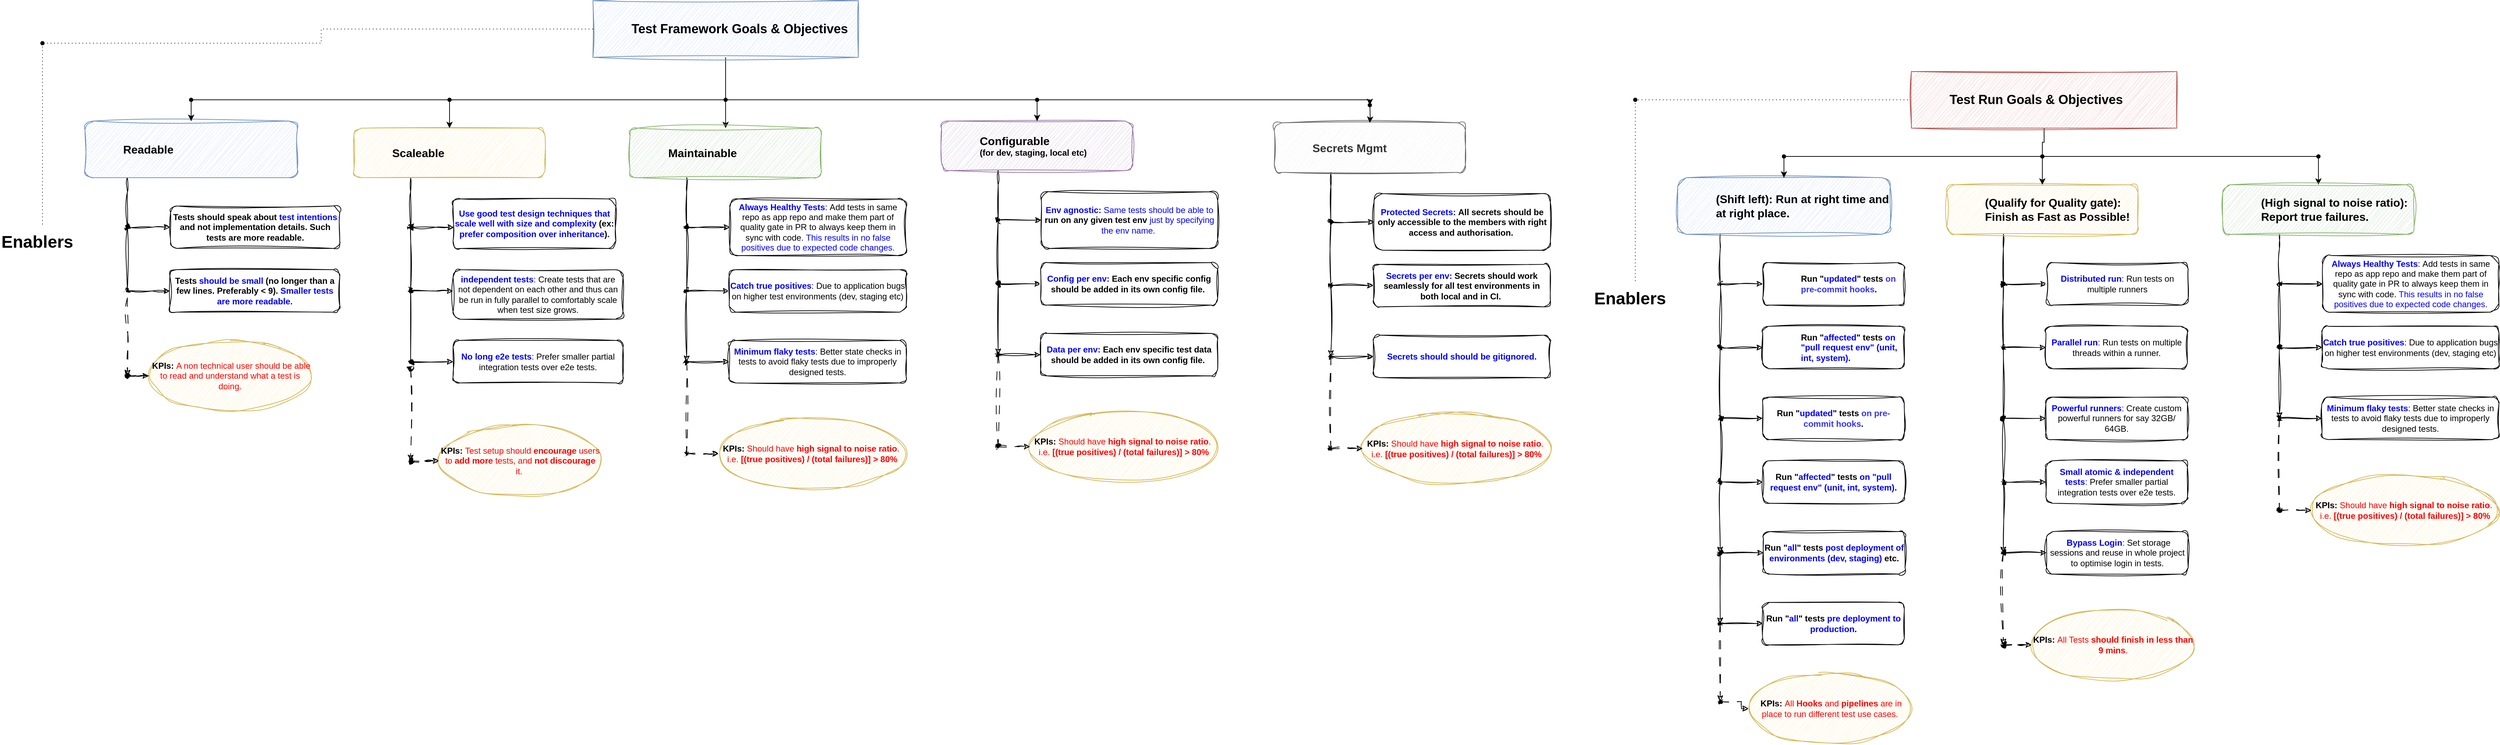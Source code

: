 <mxfile version="26.0.10">
  <diagram name="Page-1" id="wens_lxErUVWKJe9harO">
    <mxGraphModel dx="2074" dy="766" grid="1" gridSize="10" guides="1" tooltips="1" connect="1" arrows="1" fold="1" page="1" pageScale="1" pageWidth="850" pageHeight="1100" math="0" shadow="0">
      <root>
        <mxCell id="0" />
        <mxCell id="1" parent="0" />
        <mxCell id="05U2vXzmYB9zC9iT1iOD-1" value="" style="edgeStyle=orthogonalEdgeStyle;rounded=0;orthogonalLoop=1;jettySize=auto;html=1;endArrow=none;startFill=0;" edge="1" parent="1" source="05U2vXzmYB9zC9iT1iOD-3" target="05U2vXzmYB9zC9iT1iOD-40">
          <mxGeometry relative="1" as="geometry" />
        </mxCell>
        <mxCell id="05U2vXzmYB9zC9iT1iOD-2" style="edgeStyle=orthogonalEdgeStyle;rounded=0;orthogonalLoop=1;jettySize=auto;html=1;endArrow=none;startFill=0;dashed=1;dashPattern=1 4;" edge="1" parent="1" source="05U2vXzmYB9zC9iT1iOD-3" target="05U2vXzmYB9zC9iT1iOD-85">
          <mxGeometry relative="1" as="geometry" />
        </mxCell>
        <UserObject label="&lt;font style=&quot;font-size: 18px;&quot;&gt;Test Run Goals &amp;amp; Objectives&lt;/font&gt;" name="Tessa Miller" position="CFO" location="Office 1" email="me@example.com" placeholders="1" link="https://www.draw.io" id="05U2vXzmYB9zC9iT1iOD-3">
          <mxCell style="label;image=https://cdn4.iconfinder.com/data/icons/online-marketing-hand-drawn-vol-2/52/goals__seo__target__mission__office__shooting__business-1024.png;whiteSpace=wrap;html=1;rounded=0;glass=0;treeMoving=1;treeFolding=1;sketch=1;curveFitting=1;jiggle=2;fillColor=#f8cecc;strokeColor=#b85450;" vertex="1" parent="1">
            <mxGeometry x="2320" y="140" width="375" height="80" as="geometry" />
          </mxCell>
        </UserObject>
        <mxCell id="05U2vXzmYB9zC9iT1iOD-4" value="" style="edgeStyle=orthogonalEdgeStyle;rounded=0;orthogonalLoop=1;jettySize=auto;html=1;entryX=0.7;entryY=-0.05;entryDx=0;entryDy=0;entryPerimeter=0;endArrow=none;startFill=0;sketch=1;curveFitting=1;jiggle=2;" edge="1" parent="1" source="05U2vXzmYB9zC9iT1iOD-5" target="05U2vXzmYB9zC9iT1iOD-19">
          <mxGeometry relative="1" as="geometry">
            <Array as="points">
              <mxPoint x="2050" y="390" />
              <mxPoint x="2050" y="390" />
            </Array>
          </mxGeometry>
        </mxCell>
        <UserObject label="&lt;span style=&quot;font-size: 16px;&quot;&gt;(Shift left): Run at right time and at right place.&amp;nbsp;&lt;/span&gt;" name="Edward Morrison" position="Brand Manager" location="Office 2" email="me@example.com" placeholders="1" link="https://www.draw.io" id="05U2vXzmYB9zC9iT1iOD-5">
          <mxCell style="label;image=https://cdn3.iconfinder.com/data/icons/watchify-v1-0-80px/80/arrow-left-80px-1024.png;whiteSpace=wrap;html=1;rounded=1;glass=0;treeFolding=1;treeMoving=1;sketch=1;curveFitting=1;jiggle=2;fillColor=#dae8fc;strokeColor=#6c8ebf;shadow=0;align=left;movable=1;resizable=1;rotatable=1;deletable=1;editable=1;locked=0;connectable=1;" vertex="1" parent="1">
            <mxGeometry x="1990" y="290" width="300" height="80" as="geometry" />
          </mxCell>
        </UserObject>
        <mxCell id="05U2vXzmYB9zC9iT1iOD-6" value="" style="edgeStyle=orthogonalEdgeStyle;rounded=0;orthogonalLoop=1;jettySize=auto;html=1;entryX=0.575;entryY=0.15;entryDx=0;entryDy=0;entryPerimeter=0;endArrow=none;startFill=0;sketch=1;curveFitting=1;jiggle=2;" edge="1" parent="1" source="05U2vXzmYB9zC9iT1iOD-7" target="05U2vXzmYB9zC9iT1iOD-51">
          <mxGeometry relative="1" as="geometry">
            <Array as="points">
              <mxPoint x="2450" y="390" />
              <mxPoint x="2450" y="390" />
            </Array>
          </mxGeometry>
        </mxCell>
        <UserObject label="&lt;font style=&quot;font-size: 16px;&quot;&gt;(Qualify for Quality gate):&amp;nbsp;&lt;/font&gt;&lt;div&gt;&lt;font style=&quot;font-size: 16px;&quot;&gt;Finish as Fast as Possible!&lt;/font&gt;&lt;/div&gt;" name="Evan Valet" position="HR Director" location="Office 4" email="me@example.com" placeholders="1" link="https://www.draw.io" id="05U2vXzmYB9zC9iT1iOD-7">
          <mxCell style="label;image=https://cdn4.iconfinder.com/data/icons/doodle-5/155/rocket-1024.png;html=1;rounded=1;glass=0;treeFolding=1;treeMoving=1;sketch=1;curveFitting=1;jiggle=2;fillColor=#fff2cc;strokeColor=#d6b656;" vertex="1" parent="1">
            <mxGeometry x="2370" y="300" width="270" height="70" as="geometry" />
          </mxCell>
        </UserObject>
        <mxCell id="05U2vXzmYB9zC9iT1iOD-8" value="&lt;h1 style=&quot;margin-top: 0px;&quot;&gt;Enablers&lt;/h1&gt;" style="text;html=1;whiteSpace=wrap;overflow=hidden;rounded=0;sketch=1;curveFitting=1;jiggle=2;" vertex="1" parent="1">
          <mxGeometry x="1870" y="440" width="120" height="40" as="geometry" />
        </mxCell>
        <mxCell id="05U2vXzmYB9zC9iT1iOD-9" value="&lt;b&gt;Run &quot;&lt;font style=&quot;color: rgb(0, 0, 255);&quot;&gt;updated&lt;/font&gt;&quot; tests &lt;font style=&quot;color: rgb(51, 51, 255);&quot;&gt;on pre-commit hooks&lt;/font&gt;.&lt;/b&gt;" style="rounded=1;whiteSpace=wrap;html=1;sketch=1;curveFitting=1;jiggle=2;" vertex="1" parent="1">
          <mxGeometry x="2110" y="600" width="200" height="60" as="geometry" />
        </mxCell>
        <mxCell id="05U2vXzmYB9zC9iT1iOD-10" value="&lt;b&gt;Run &quot;&lt;font style=&quot;color: rgb(0, 0, 255);&quot;&gt;affected&lt;/font&gt;&quot; tests &lt;font style=&quot;color: rgb(0, 0, 255);&quot;&gt;on &quot;pull request env&quot; (unit, int, system)&lt;/font&gt;.&lt;/b&gt;" style="rounded=1;whiteSpace=wrap;html=1;sketch=1;curveFitting=1;jiggle=2;" vertex="1" parent="1">
          <mxGeometry x="2110" y="690" width="200" height="60" as="geometry" />
        </mxCell>
        <mxCell id="05U2vXzmYB9zC9iT1iOD-11" value="&lt;b&gt;Run &quot;&lt;font style=&quot;color: rgb(0, 0, 255);&quot;&gt;all&lt;/font&gt;&quot; tests &lt;font style=&quot;color: rgb(0, 0, 255);&quot;&gt;post deployment of environments (dev, staging)&lt;/font&gt; etc.&lt;/b&gt;" style="rounded=1;whiteSpace=wrap;html=1;sketch=1;curveFitting=1;jiggle=2;" vertex="1" parent="1">
          <mxGeometry x="2111" y="790" width="200" height="60" as="geometry" />
        </mxCell>
        <mxCell id="05U2vXzmYB9zC9iT1iOD-12" value="&lt;div&gt;&lt;b style=&quot;background-color: transparent; color: light-dark(rgb(0, 0, 0), rgb(255, 255, 255));&quot;&gt;&amp;nbsp;KPIs:&lt;/b&gt;&lt;span style=&quot;background-color: transparent; color: light-dark(rgb(0, 0, 0), rgb(255, 255, 255));&quot;&gt;&amp;nbsp;&lt;/span&gt;&lt;span style=&quot;background-color: transparent;&quot;&gt;&lt;font style=&quot;color: light-dark(rgb(255, 0, 0), rgb(255, 255, 255));&quot;&gt;All &lt;b style=&quot;&quot;&gt;Hooks&lt;/b&gt; and &lt;b style=&quot;&quot;&gt;pipelines&lt;/b&gt; are in place to run different test use cases.&lt;/font&gt;&lt;/span&gt;&lt;/div&gt;" style="ellipse;whiteSpace=wrap;html=1;fillColor=#fff2cc;strokeColor=#d6b656;sketch=1;curveFitting=1;jiggle=2;" vertex="1" parent="1">
          <mxGeometry x="2090" y="990" width="230" height="100" as="geometry" />
        </mxCell>
        <mxCell id="05U2vXzmYB9zC9iT1iOD-13" value="&lt;b&gt;Run &quot;&lt;font style=&quot;color: rgb(0, 0, 255);&quot;&gt;all&lt;/font&gt;&quot; tests &lt;font style=&quot;color: rgb(0, 0, 255);&quot;&gt;pre&lt;/font&gt; &lt;font style=&quot;color: rgb(0, 0, 255);&quot;&gt;deployment to production&lt;/font&gt;.&lt;/b&gt;" style="rounded=1;whiteSpace=wrap;html=1;sketch=1;curveFitting=1;jiggle=2;" vertex="1" parent="1">
          <mxGeometry x="2110" y="890" width="200" height="60" as="geometry" />
        </mxCell>
        <mxCell id="05U2vXzmYB9zC9iT1iOD-14" value="&lt;b&gt;KPIs:&lt;/b&gt;&amp;nbsp;&lt;font color=&quot;#ff0000&quot;&gt;Should have&lt;b&gt; high signal to noise ratio&lt;/b&gt;.&amp;nbsp;&lt;/font&gt;&lt;div&gt;&lt;font color=&quot;#ff0000&quot;&gt;i.e. &lt;b&gt;[(true positives) / (total failures)] &amp;gt; 80%&lt;/b&gt;&lt;/font&gt;&lt;/div&gt;" style="ellipse;whiteSpace=wrap;html=1;fillColor=#fff2cc;strokeColor=#d6b656;sketch=1;curveFitting=1;jiggle=2;" vertex="1" parent="1">
          <mxGeometry x="2885" y="710" width="265" height="100" as="geometry" />
        </mxCell>
        <mxCell id="05U2vXzmYB9zC9iT1iOD-15" value="&lt;b style=&quot;text-align: center;&quot;&gt;Run &quot;&lt;font style=&quot;color: rgb(0, 0, 255);&quot;&gt;updated&lt;/font&gt;&quot; tests&amp;nbsp;&lt;font style=&quot;color: rgb(51, 51, 255);&quot;&gt;on pre-commit hooks&lt;/font&gt;.&lt;/b&gt;" style="whiteSpace=wrap;html=1;align=left;fillColor=#FFFFFF;strokeColor=#000000;fontStyle=1;spacing=2;spacingLeft=52;rounded=1;glass=0;sketch=1;curveFitting=1;jiggle=2;shadow=0;resizable=1;" vertex="1" parent="1">
          <mxGeometry x="2110" y="410" width="200" height="60" as="geometry" />
        </mxCell>
        <mxCell id="05U2vXzmYB9zC9iT1iOD-16" value="&lt;b style=&quot;text-align: center;&quot;&gt;Run &quot;&lt;font style=&quot;color: rgb(0, 0, 255);&quot;&gt;affected&lt;/font&gt;&quot; tests&amp;nbsp;&lt;font style=&quot;color: rgb(0, 0, 255);&quot;&gt;on &quot;pull request env&quot; (unit, int, system)&lt;/font&gt;.&lt;/b&gt;" style="whiteSpace=wrap;html=1;align=left;fillColor=#FFFFFF;strokeColor=#000000;fontStyle=1;spacing=2;spacingLeft=52;rounded=1;glass=0;sketch=1;curveFitting=1;jiggle=2;shadow=0;resizable=1;" vertex="1" parent="1">
          <mxGeometry x="2110" y="500" width="200" height="60" as="geometry" />
        </mxCell>
        <mxCell id="05U2vXzmYB9zC9iT1iOD-17" value="" style="edgeStyle=orthogonalEdgeStyle;rounded=0;orthogonalLoop=1;jettySize=auto;html=1;endArrow=none;startFill=0;sketch=1;curveFitting=1;jiggle=2;" edge="1" parent="1" source="05U2vXzmYB9zC9iT1iOD-19" target="05U2vXzmYB9zC9iT1iOD-21">
          <mxGeometry relative="1" as="geometry" />
        </mxCell>
        <mxCell id="05U2vXzmYB9zC9iT1iOD-18" value="" style="edgeStyle=orthogonalEdgeStyle;rounded=0;orthogonalLoop=1;jettySize=auto;html=1;sketch=1;curveFitting=1;jiggle=2;" edge="1" parent="1" source="05U2vXzmYB9zC9iT1iOD-19" target="05U2vXzmYB9zC9iT1iOD-15">
          <mxGeometry relative="1" as="geometry" />
        </mxCell>
        <mxCell id="05U2vXzmYB9zC9iT1iOD-19" value="" style="shape=waypoint;fillStyle=solid;size=6;pointerEvents=1;points=[];fillColor=none;resizable=0;rotatable=0;perimeter=centerPerimeter;snapToPoint=1;sketch=1;curveFitting=1;jiggle=2;" vertex="1" parent="1">
          <mxGeometry x="2040" y="430" width="20" height="20" as="geometry" />
        </mxCell>
        <mxCell id="05U2vXzmYB9zC9iT1iOD-20" value="" style="edgeStyle=orthogonalEdgeStyle;rounded=0;orthogonalLoop=1;jettySize=auto;html=1;sketch=1;curveFitting=1;jiggle=2;" edge="1" parent="1" source="05U2vXzmYB9zC9iT1iOD-21" target="05U2vXzmYB9zC9iT1iOD-16">
          <mxGeometry relative="1" as="geometry" />
        </mxCell>
        <mxCell id="05U2vXzmYB9zC9iT1iOD-21" value="" style="shape=waypoint;fillStyle=solid;size=6;pointerEvents=1;points=[];fillColor=none;resizable=0;rotatable=0;perimeter=centerPerimeter;snapToPoint=1;sketch=1;curveFitting=1;jiggle=2;" vertex="1" parent="1">
          <mxGeometry x="2040" y="520" width="20" height="20" as="geometry" />
        </mxCell>
        <mxCell id="05U2vXzmYB9zC9iT1iOD-22" value="" style="edgeStyle=orthogonalEdgeStyle;rounded=0;orthogonalLoop=1;jettySize=auto;html=1;endArrow=none;startFill=0;sketch=1;curveFitting=1;jiggle=2;" edge="1" parent="1" source="05U2vXzmYB9zC9iT1iOD-21" target="05U2vXzmYB9zC9iT1iOD-25">
          <mxGeometry relative="1" as="geometry">
            <mxPoint x="2050" y="530" as="sourcePoint" />
            <mxPoint x="2050" y="630" as="targetPoint" />
          </mxGeometry>
        </mxCell>
        <mxCell id="05U2vXzmYB9zC9iT1iOD-23" value="" style="edgeStyle=orthogonalEdgeStyle;rounded=0;orthogonalLoop=1;jettySize=auto;html=1;sketch=1;curveFitting=1;jiggle=2;" edge="1" parent="1" source="05U2vXzmYB9zC9iT1iOD-25" target="05U2vXzmYB9zC9iT1iOD-9">
          <mxGeometry relative="1" as="geometry" />
        </mxCell>
        <mxCell id="05U2vXzmYB9zC9iT1iOD-24" value="" style="edgeStyle=orthogonalEdgeStyle;rounded=0;orthogonalLoop=1;jettySize=auto;html=1;endArrow=none;startFill=0;sketch=1;curveFitting=1;jiggle=2;" edge="1" parent="1" source="05U2vXzmYB9zC9iT1iOD-25" target="05U2vXzmYB9zC9iT1iOD-28">
          <mxGeometry relative="1" as="geometry" />
        </mxCell>
        <mxCell id="05U2vXzmYB9zC9iT1iOD-25" value="" style="shape=waypoint;fillStyle=solid;size=6;pointerEvents=1;points=[];fillColor=none;resizable=0;rotatable=0;perimeter=centerPerimeter;snapToPoint=1;sketch=1;curveFitting=1;jiggle=2;" vertex="1" parent="1">
          <mxGeometry x="2040" y="620" width="20" height="20" as="geometry" />
        </mxCell>
        <mxCell id="05U2vXzmYB9zC9iT1iOD-26" value="" style="edgeStyle=orthogonalEdgeStyle;rounded=0;orthogonalLoop=1;jettySize=auto;html=1;sketch=1;curveFitting=1;jiggle=2;" edge="1" parent="1" source="05U2vXzmYB9zC9iT1iOD-28" target="05U2vXzmYB9zC9iT1iOD-10">
          <mxGeometry relative="1" as="geometry" />
        </mxCell>
        <mxCell id="05U2vXzmYB9zC9iT1iOD-27" value="" style="edgeStyle=orthogonalEdgeStyle;rounded=0;orthogonalLoop=1;jettySize=auto;html=1;sketch=1;curveFitting=1;jiggle=2;" edge="1" parent="1" source="05U2vXzmYB9zC9iT1iOD-28" target="05U2vXzmYB9zC9iT1iOD-31">
          <mxGeometry relative="1" as="geometry" />
        </mxCell>
        <mxCell id="05U2vXzmYB9zC9iT1iOD-28" value="" style="shape=waypoint;fillStyle=solid;size=6;pointerEvents=1;points=[];fillColor=none;resizable=0;rotatable=0;perimeter=centerPerimeter;snapToPoint=1;sketch=1;curveFitting=1;jiggle=2;" vertex="1" parent="1">
          <mxGeometry x="2040" y="710" width="20" height="20" as="geometry" />
        </mxCell>
        <mxCell id="05U2vXzmYB9zC9iT1iOD-29" value="" style="edgeStyle=orthogonalEdgeStyle;rounded=0;orthogonalLoop=1;jettySize=auto;html=1;sketch=1;curveFitting=1;jiggle=2;" edge="1" parent="1" source="05U2vXzmYB9zC9iT1iOD-31" target="05U2vXzmYB9zC9iT1iOD-11">
          <mxGeometry relative="1" as="geometry" />
        </mxCell>
        <mxCell id="05U2vXzmYB9zC9iT1iOD-30" value="" style="edgeStyle=orthogonalEdgeStyle;rounded=0;orthogonalLoop=1;jettySize=auto;html=1;sketch=1;curveFitting=1;jiggle=2;" edge="1" parent="1" source="05U2vXzmYB9zC9iT1iOD-31" target="05U2vXzmYB9zC9iT1iOD-34">
          <mxGeometry relative="1" as="geometry" />
        </mxCell>
        <mxCell id="05U2vXzmYB9zC9iT1iOD-31" value="" style="shape=waypoint;fillStyle=solid;size=6;pointerEvents=1;points=[];fillColor=none;resizable=0;rotatable=0;perimeter=centerPerimeter;snapToPoint=1;sketch=1;curveFitting=1;jiggle=2;" vertex="1" parent="1">
          <mxGeometry x="2040" y="810" width="20" height="20" as="geometry" />
        </mxCell>
        <mxCell id="05U2vXzmYB9zC9iT1iOD-32" value="" style="edgeStyle=orthogonalEdgeStyle;rounded=0;orthogonalLoop=1;jettySize=auto;html=1;sketch=1;curveFitting=1;jiggle=2;" edge="1" parent="1" source="05U2vXzmYB9zC9iT1iOD-34" target="05U2vXzmYB9zC9iT1iOD-13">
          <mxGeometry relative="1" as="geometry" />
        </mxCell>
        <mxCell id="05U2vXzmYB9zC9iT1iOD-33" value="" style="edgeStyle=orthogonalEdgeStyle;rounded=0;orthogonalLoop=1;jettySize=auto;html=1;dashed=1;sketch=1;curveFitting=1;jiggle=2;dashPattern=12 12;" edge="1" parent="1" source="05U2vXzmYB9zC9iT1iOD-34" target="05U2vXzmYB9zC9iT1iOD-36">
          <mxGeometry relative="1" as="geometry" />
        </mxCell>
        <mxCell id="05U2vXzmYB9zC9iT1iOD-34" value="" style="shape=waypoint;fillStyle=solid;size=6;pointerEvents=1;points=[];fillColor=none;resizable=0;rotatable=0;perimeter=centerPerimeter;snapToPoint=1;dashed=1;dashPattern=12 12;sketch=1;curveFitting=1;jiggle=2;" vertex="1" parent="1">
          <mxGeometry x="2040" y="910" width="20" height="20" as="geometry" />
        </mxCell>
        <mxCell id="05U2vXzmYB9zC9iT1iOD-35" value="" style="edgeStyle=orthogonalEdgeStyle;rounded=0;orthogonalLoop=1;jettySize=auto;html=1;dashed=1;sketch=1;curveFitting=1;jiggle=2;dashPattern=12 12;" edge="1" parent="1" source="05U2vXzmYB9zC9iT1iOD-36" target="05U2vXzmYB9zC9iT1iOD-12">
          <mxGeometry relative="1" as="geometry" />
        </mxCell>
        <mxCell id="05U2vXzmYB9zC9iT1iOD-36" value="" style="shape=waypoint;sketch=1;fillStyle=solid;size=6;pointerEvents=1;points=[];fillColor=none;resizable=0;rotatable=0;perimeter=centerPerimeter;snapToPoint=1;dashed=1;curveFitting=1;jiggle=2;dashPattern=12 12;" vertex="1" parent="1">
          <mxGeometry x="2040" y="1020" width="20" height="20" as="geometry" />
        </mxCell>
        <mxCell id="05U2vXzmYB9zC9iT1iOD-37" value="" style="edgeStyle=orthogonalEdgeStyle;rounded=0;orthogonalLoop=1;jettySize=auto;html=1;entryX=0.175;entryY=0.45;entryDx=0;entryDy=0;entryPerimeter=0;endArrow=none;startFill=0;" edge="1" parent="1" source="05U2vXzmYB9zC9iT1iOD-40" target="05U2vXzmYB9zC9iT1iOD-44">
          <mxGeometry relative="1" as="geometry" />
        </mxCell>
        <mxCell id="05U2vXzmYB9zC9iT1iOD-38" value="" style="edgeStyle=orthogonalEdgeStyle;rounded=0;orthogonalLoop=1;jettySize=auto;html=1;endArrow=none;startFill=0;" edge="1" parent="1" source="05U2vXzmYB9zC9iT1iOD-40" target="05U2vXzmYB9zC9iT1iOD-42">
          <mxGeometry relative="1" as="geometry" />
        </mxCell>
        <mxCell id="05U2vXzmYB9zC9iT1iOD-39" value="" style="edgeStyle=orthogonalEdgeStyle;rounded=0;orthogonalLoop=1;jettySize=auto;html=1;" edge="1" parent="1" source="05U2vXzmYB9zC9iT1iOD-40" target="05U2vXzmYB9zC9iT1iOD-7">
          <mxGeometry relative="1" as="geometry" />
        </mxCell>
        <mxCell id="05U2vXzmYB9zC9iT1iOD-40" value="" style="shape=waypoint;sketch=0;fillStyle=solid;size=6;pointerEvents=1;points=[];fillColor=none;resizable=0;rotatable=0;perimeter=centerPerimeter;snapToPoint=1;" vertex="1" parent="1">
          <mxGeometry x="2495" y="250" width="20" height="20" as="geometry" />
        </mxCell>
        <mxCell id="05U2vXzmYB9zC9iT1iOD-41" value="" style="edgeStyle=orthogonalEdgeStyle;rounded=0;orthogonalLoop=1;jettySize=auto;html=1;" edge="1" parent="1" source="05U2vXzmYB9zC9iT1iOD-42" target="05U2vXzmYB9zC9iT1iOD-5">
          <mxGeometry relative="1" as="geometry" />
        </mxCell>
        <mxCell id="05U2vXzmYB9zC9iT1iOD-42" value="" style="shape=waypoint;sketch=0;fillStyle=solid;size=6;pointerEvents=1;points=[];fillColor=none;resizable=0;rotatable=0;perimeter=centerPerimeter;snapToPoint=1;" vertex="1" parent="1">
          <mxGeometry x="2130" y="250" width="20" height="20" as="geometry" />
        </mxCell>
        <mxCell id="05U2vXzmYB9zC9iT1iOD-43" value="" style="edgeStyle=orthogonalEdgeStyle;rounded=0;orthogonalLoop=1;jettySize=auto;html=1;" edge="1" parent="1" source="05U2vXzmYB9zC9iT1iOD-44" target="05U2vXzmYB9zC9iT1iOD-69">
          <mxGeometry relative="1" as="geometry" />
        </mxCell>
        <mxCell id="05U2vXzmYB9zC9iT1iOD-44" value="" style="shape=waypoint;sketch=0;fillStyle=solid;size=6;pointerEvents=1;points=[];fillColor=none;resizable=0;rotatable=0;perimeter=centerPerimeter;snapToPoint=1;" vertex="1" parent="1">
          <mxGeometry x="2885" y="250" width="20" height="20" as="geometry" />
        </mxCell>
        <mxCell id="05U2vXzmYB9zC9iT1iOD-45" value="&lt;font style=&quot;color: rgb(0, 0, 255);&quot;&gt;&lt;b&gt;Powerful runners&lt;/b&gt;:&lt;/font&gt;&amp;nbsp;Create custom powerful runners for say 32GB/ 64GB." style="rounded=1;whiteSpace=wrap;html=1;sketch=1;curveFitting=1;jiggle=2;" vertex="1" parent="1">
          <mxGeometry x="2510" y="600" width="200" height="60" as="geometry" />
        </mxCell>
        <mxCell id="05U2vXzmYB9zC9iT1iOD-46" value="&lt;font style=&quot;color: rgb(0, 0, 255);&quot;&gt;&lt;b&gt;Small atomic &amp;amp; independent tests&lt;/b&gt;:&lt;/font&gt;&amp;nbsp;Prefer smaller partial integration tests over e2e tests." style="rounded=1;whiteSpace=wrap;html=1;sketch=1;curveFitting=1;jiggle=2;" vertex="1" parent="1">
          <mxGeometry x="2510" y="690" width="200" height="60" as="geometry" />
        </mxCell>
        <mxCell id="05U2vXzmYB9zC9iT1iOD-47" value="&lt;font style=&quot;color: rgb(0, 0, 255);&quot;&gt;&lt;b&gt;&amp;nbsp;Bypass Login&lt;/b&gt;:&lt;/font&gt;&amp;nbsp;Set storage sessions and reuse in whole project to optimise login in tests." style="rounded=1;whiteSpace=wrap;html=1;sketch=1;curveFitting=1;jiggle=2;" vertex="1" parent="1">
          <mxGeometry x="2511" y="790" width="200" height="60" as="geometry" />
        </mxCell>
        <mxCell id="05U2vXzmYB9zC9iT1iOD-48" value="&lt;b&gt;KPIs:&lt;/b&gt;&amp;nbsp;&lt;font style=&quot;color: rgb(255, 0, 0);&quot;&gt;All Tests&amp;nbsp;&lt;b&gt;should finish in less than 9 mins&lt;/b&gt;.&lt;/font&gt;" style="ellipse;whiteSpace=wrap;html=1;fillColor=#fff2cc;strokeColor=#d6b656;sketch=1;curveFitting=1;jiggle=2;" vertex="1" parent="1">
          <mxGeometry x="2490" y="900" width="230" height="100" as="geometry" />
        </mxCell>
        <mxCell id="05U2vXzmYB9zC9iT1iOD-49" value="" style="edgeStyle=orthogonalEdgeStyle;rounded=0;orthogonalLoop=1;jettySize=auto;html=1;endArrow=none;startFill=0;sketch=1;curveFitting=1;jiggle=2;" edge="1" parent="1" source="05U2vXzmYB9zC9iT1iOD-51" target="05U2vXzmYB9zC9iT1iOD-53">
          <mxGeometry relative="1" as="geometry" />
        </mxCell>
        <mxCell id="05U2vXzmYB9zC9iT1iOD-50" value="" style="edgeStyle=orthogonalEdgeStyle;rounded=0;orthogonalLoop=1;jettySize=auto;html=1;sketch=1;curveFitting=1;jiggle=2;" edge="1" parent="1" source="05U2vXzmYB9zC9iT1iOD-51" target="05U2vXzmYB9zC9iT1iOD-66">
          <mxGeometry relative="1" as="geometry" />
        </mxCell>
        <mxCell id="05U2vXzmYB9zC9iT1iOD-51" value="" style="shape=waypoint;fillStyle=solid;size=6;pointerEvents=1;points=[];fillColor=none;resizable=0;rotatable=0;perimeter=centerPerimeter;snapToPoint=1;sketch=1;curveFitting=1;jiggle=2;" vertex="1" parent="1">
          <mxGeometry x="2440" y="430" width="20" height="20" as="geometry" />
        </mxCell>
        <mxCell id="05U2vXzmYB9zC9iT1iOD-52" value="" style="edgeStyle=orthogonalEdgeStyle;rounded=0;orthogonalLoop=1;jettySize=auto;html=1;sketch=1;curveFitting=1;jiggle=2;" edge="1" parent="1" source="05U2vXzmYB9zC9iT1iOD-53" target="05U2vXzmYB9zC9iT1iOD-67">
          <mxGeometry relative="1" as="geometry" />
        </mxCell>
        <mxCell id="05U2vXzmYB9zC9iT1iOD-53" value="" style="shape=waypoint;fillStyle=solid;size=6;pointerEvents=1;points=[];fillColor=none;resizable=0;rotatable=0;perimeter=centerPerimeter;snapToPoint=1;sketch=1;curveFitting=1;jiggle=2;" vertex="1" parent="1">
          <mxGeometry x="2440" y="520" width="20" height="20" as="geometry" />
        </mxCell>
        <mxCell id="05U2vXzmYB9zC9iT1iOD-54" value="" style="edgeStyle=orthogonalEdgeStyle;rounded=0;orthogonalLoop=1;jettySize=auto;html=1;endArrow=none;startFill=0;sketch=1;curveFitting=1;jiggle=2;" edge="1" parent="1" source="05U2vXzmYB9zC9iT1iOD-53" target="05U2vXzmYB9zC9iT1iOD-57">
          <mxGeometry relative="1" as="geometry">
            <mxPoint x="2450" y="530" as="sourcePoint" />
            <mxPoint x="2450" y="630" as="targetPoint" />
          </mxGeometry>
        </mxCell>
        <mxCell id="05U2vXzmYB9zC9iT1iOD-55" value="" style="edgeStyle=orthogonalEdgeStyle;rounded=0;orthogonalLoop=1;jettySize=auto;html=1;sketch=1;curveFitting=1;jiggle=2;" edge="1" parent="1" source="05U2vXzmYB9zC9iT1iOD-57" target="05U2vXzmYB9zC9iT1iOD-45">
          <mxGeometry relative="1" as="geometry" />
        </mxCell>
        <mxCell id="05U2vXzmYB9zC9iT1iOD-56" value="" style="edgeStyle=orthogonalEdgeStyle;rounded=0;orthogonalLoop=1;jettySize=auto;html=1;endArrow=none;startFill=0;sketch=1;curveFitting=1;jiggle=2;" edge="1" parent="1" source="05U2vXzmYB9zC9iT1iOD-57" target="05U2vXzmYB9zC9iT1iOD-60">
          <mxGeometry relative="1" as="geometry" />
        </mxCell>
        <mxCell id="05U2vXzmYB9zC9iT1iOD-57" value="" style="shape=waypoint;fillStyle=solid;size=6;pointerEvents=1;points=[];fillColor=none;resizable=0;rotatable=0;perimeter=centerPerimeter;snapToPoint=1;sketch=1;curveFitting=1;jiggle=2;" vertex="1" parent="1">
          <mxGeometry x="2440" y="620" width="20" height="20" as="geometry" />
        </mxCell>
        <mxCell id="05U2vXzmYB9zC9iT1iOD-58" value="" style="edgeStyle=orthogonalEdgeStyle;rounded=0;orthogonalLoop=1;jettySize=auto;html=1;sketch=1;curveFitting=1;jiggle=2;" edge="1" parent="1" source="05U2vXzmYB9zC9iT1iOD-60" target="05U2vXzmYB9zC9iT1iOD-46">
          <mxGeometry relative="1" as="geometry" />
        </mxCell>
        <mxCell id="05U2vXzmYB9zC9iT1iOD-59" value="" style="edgeStyle=orthogonalEdgeStyle;rounded=0;orthogonalLoop=1;jettySize=auto;html=1;sketch=1;curveFitting=1;jiggle=2;" edge="1" parent="1" source="05U2vXzmYB9zC9iT1iOD-60" target="05U2vXzmYB9zC9iT1iOD-63">
          <mxGeometry relative="1" as="geometry" />
        </mxCell>
        <mxCell id="05U2vXzmYB9zC9iT1iOD-60" value="" style="shape=waypoint;fillStyle=solid;size=6;pointerEvents=1;points=[];fillColor=none;resizable=0;rotatable=0;perimeter=centerPerimeter;snapToPoint=1;sketch=1;curveFitting=1;jiggle=2;" vertex="1" parent="1">
          <mxGeometry x="2440" y="710" width="20" height="20" as="geometry" />
        </mxCell>
        <mxCell id="05U2vXzmYB9zC9iT1iOD-61" value="" style="edgeStyle=orthogonalEdgeStyle;rounded=0;orthogonalLoop=1;jettySize=auto;html=1;sketch=1;curveFitting=1;jiggle=2;" edge="1" parent="1" source="05U2vXzmYB9zC9iT1iOD-63" target="05U2vXzmYB9zC9iT1iOD-47">
          <mxGeometry relative="1" as="geometry" />
        </mxCell>
        <mxCell id="05U2vXzmYB9zC9iT1iOD-62" value="" style="edgeStyle=orthogonalEdgeStyle;rounded=0;orthogonalLoop=1;jettySize=auto;html=1;sketch=1;curveFitting=1;jiggle=2;dashed=1;dashPattern=12 12;" edge="1" parent="1" source="05U2vXzmYB9zC9iT1iOD-63" target="05U2vXzmYB9zC9iT1iOD-65">
          <mxGeometry relative="1" as="geometry" />
        </mxCell>
        <mxCell id="05U2vXzmYB9zC9iT1iOD-63" value="" style="shape=waypoint;fillStyle=solid;size=6;pointerEvents=1;points=[];fillColor=none;resizable=0;rotatable=0;perimeter=centerPerimeter;snapToPoint=1;sketch=1;curveFitting=1;jiggle=2;dashed=1;dashPattern=12 12;" vertex="1" parent="1">
          <mxGeometry x="2440" y="810" width="20" height="20" as="geometry" />
        </mxCell>
        <mxCell id="05U2vXzmYB9zC9iT1iOD-64" value="" style="edgeStyle=orthogonalEdgeStyle;rounded=0;orthogonalLoop=1;jettySize=auto;html=1;dashed=1;sketch=1;curveFitting=1;jiggle=2;dashPattern=12 12;" edge="1" parent="1" source="05U2vXzmYB9zC9iT1iOD-65" target="05U2vXzmYB9zC9iT1iOD-48">
          <mxGeometry relative="1" as="geometry" />
        </mxCell>
        <mxCell id="05U2vXzmYB9zC9iT1iOD-65" value="" style="shape=waypoint;sketch=1;fillStyle=solid;size=6;pointerEvents=1;points=[];fillColor=none;resizable=0;rotatable=0;perimeter=centerPerimeter;snapToPoint=1;dashed=1;curveFitting=1;jiggle=2;dashPattern=12 12;" vertex="1" parent="1">
          <mxGeometry x="2440" y="940" width="20" height="20" as="geometry" />
        </mxCell>
        <mxCell id="05U2vXzmYB9zC9iT1iOD-66" value="&lt;b&gt;&lt;font style=&quot;color: rgb(0, 0, 255);&quot;&gt;Distributed run&lt;/font&gt;&lt;/b&gt;: Run tests on multiple runners" style="rounded=1;whiteSpace=wrap;html=1;sketch=1;curveFitting=1;jiggle=2;" vertex="1" parent="1">
          <mxGeometry x="2511" y="410" width="200" height="60" as="geometry" />
        </mxCell>
        <mxCell id="05U2vXzmYB9zC9iT1iOD-67" value="&lt;font style=&quot;text-align: left; color: rgb(0, 0, 255);&quot;&gt;&lt;b&gt;Parallel run&lt;/b&gt;:&lt;/font&gt;&lt;span style=&quot;text-align: left;&quot;&gt;&amp;nbsp;Run tests on multiple threads within a runner.&lt;/span&gt;" style="rounded=1;whiteSpace=wrap;html=1;sketch=1;curveFitting=1;jiggle=2;" vertex="1" parent="1">
          <mxGeometry x="2510" y="500" width="200" height="60" as="geometry" />
        </mxCell>
        <mxCell id="05U2vXzmYB9zC9iT1iOD-68" value="" style="edgeStyle=orthogonalEdgeStyle;rounded=0;orthogonalLoop=1;jettySize=auto;html=1;entryX=0.575;entryY=0.15;entryDx=0;entryDy=0;entryPerimeter=0;endArrow=none;startFill=0;sketch=1;curveFitting=1;jiggle=2;" edge="1" parent="1" source="05U2vXzmYB9zC9iT1iOD-69" target="05U2vXzmYB9zC9iT1iOD-73">
          <mxGeometry relative="1" as="geometry">
            <Array as="points">
              <mxPoint x="2840" y="390" />
              <mxPoint x="2840" y="390" />
            </Array>
          </mxGeometry>
        </mxCell>
        <UserObject label="&lt;div&gt;&lt;font style=&quot;font-size: 16px;&quot;&gt;(High signal to noise ratio):&lt;/font&gt;&lt;/div&gt;&lt;div&gt;&lt;font style=&quot;font-size: 16px;&quot;&gt;Report true failures.&lt;/font&gt;&lt;/div&gt;" name="Evan Valet" position="HR Director" location="Office 4" email="me@example.com" placeholders="1" link="https://www.draw.io" id="05U2vXzmYB9zC9iT1iOD-69">
          <mxCell style="label;image=https://cdn4.iconfinder.com/data/icons/software-and-web-technology/100/reliability-1024.png;html=1;rounded=1;glass=0;treeFolding=1;treeMoving=1;sketch=1;curveFitting=1;jiggle=2;fillColor=#d5e8d4;strokeColor=#82b366;" vertex="1" parent="1">
            <mxGeometry x="2760" y="300" width="270" height="70" as="geometry" />
          </mxCell>
        </UserObject>
        <mxCell id="05U2vXzmYB9zC9iT1iOD-70" value="&lt;b&gt;&lt;font style=&quot;color: rgb(0, 0, 255);&quot;&gt;Minimum flaky tests&lt;/font&gt;&lt;/b&gt;: Better state checks in tests to avoid flaky tests due to improperly designed tests." style="rounded=1;whiteSpace=wrap;html=1;sketch=1;curveFitting=1;jiggle=2;" vertex="1" parent="1">
          <mxGeometry x="2900" y="600" width="250" height="60" as="geometry" />
        </mxCell>
        <mxCell id="05U2vXzmYB9zC9iT1iOD-71" value="" style="edgeStyle=orthogonalEdgeStyle;rounded=0;orthogonalLoop=1;jettySize=auto;html=1;endArrow=none;startFill=0;sketch=1;curveFitting=1;jiggle=2;" edge="1" parent="1" source="05U2vXzmYB9zC9iT1iOD-73" target="05U2vXzmYB9zC9iT1iOD-77">
          <mxGeometry relative="1" as="geometry" />
        </mxCell>
        <mxCell id="05U2vXzmYB9zC9iT1iOD-72" value="" style="edgeStyle=orthogonalEdgeStyle;rounded=0;orthogonalLoop=1;jettySize=auto;html=1;sketch=1;curveFitting=1;jiggle=2;" edge="1" parent="1" source="05U2vXzmYB9zC9iT1iOD-73" target="05U2vXzmYB9zC9iT1iOD-80">
          <mxGeometry relative="1" as="geometry" />
        </mxCell>
        <mxCell id="05U2vXzmYB9zC9iT1iOD-73" value="" style="shape=waypoint;fillStyle=solid;size=6;pointerEvents=1;points=[];fillColor=none;resizable=0;rotatable=0;perimeter=centerPerimeter;snapToPoint=1;sketch=1;curveFitting=1;jiggle=2;" vertex="1" parent="1">
          <mxGeometry x="2830" y="430" width="20" height="20" as="geometry" />
        </mxCell>
        <mxCell id="05U2vXzmYB9zC9iT1iOD-74" value="" style="edgeStyle=orthogonalEdgeStyle;rounded=0;orthogonalLoop=1;jettySize=auto;html=1;endArrow=none;startFill=0;sketch=1;curveFitting=1;jiggle=2;" edge="1" parent="1">
          <mxGeometry relative="1" as="geometry">
            <mxPoint x="1820" y="537.5" as="targetPoint" />
            <mxPoint x="1820" y="537.5" as="sourcePoint" />
          </mxGeometry>
        </mxCell>
        <mxCell id="05U2vXzmYB9zC9iT1iOD-75" value="" style="edgeStyle=orthogonalEdgeStyle;rounded=0;orthogonalLoop=1;jettySize=auto;html=1;sketch=1;curveFitting=1;jiggle=2;" edge="1" parent="1" source="05U2vXzmYB9zC9iT1iOD-77" target="05U2vXzmYB9zC9iT1iOD-81">
          <mxGeometry relative="1" as="geometry" />
        </mxCell>
        <mxCell id="05U2vXzmYB9zC9iT1iOD-76" value="" style="edgeStyle=orthogonalEdgeStyle;rounded=0;orthogonalLoop=1;jettySize=auto;html=1;sketch=1;curveFitting=1;jiggle=2;" edge="1" parent="1" source="05U2vXzmYB9zC9iT1iOD-77" target="05U2vXzmYB9zC9iT1iOD-84">
          <mxGeometry relative="1" as="geometry" />
        </mxCell>
        <mxCell id="05U2vXzmYB9zC9iT1iOD-77" value="" style="shape=waypoint;fillStyle=solid;size=6;pointerEvents=1;points=[];fillColor=none;resizable=0;rotatable=0;perimeter=centerPerimeter;snapToPoint=1;sketch=1;curveFitting=1;jiggle=2;" vertex="1" parent="1">
          <mxGeometry x="2830" y="520" width="20" height="20" as="geometry" />
        </mxCell>
        <mxCell id="05U2vXzmYB9zC9iT1iOD-78" value="" style="edgeStyle=orthogonalEdgeStyle;rounded=0;orthogonalLoop=1;jettySize=auto;html=1;sketch=1;curveFitting=1;jiggle=2;dashed=1;dashPattern=12 12;" edge="1" parent="1" source="05U2vXzmYB9zC9iT1iOD-79" target="05U2vXzmYB9zC9iT1iOD-14">
          <mxGeometry relative="1" as="geometry" />
        </mxCell>
        <mxCell id="05U2vXzmYB9zC9iT1iOD-79" value="" style="shape=waypoint;sketch=1;fillStyle=solid;size=6;pointerEvents=1;points=[];fillColor=none;resizable=0;rotatable=0;perimeter=centerPerimeter;snapToPoint=1;dashed=1;curveFitting=1;jiggle=2;dashPattern=12 12;" vertex="1" parent="1">
          <mxGeometry x="2830" y="750" width="20" height="20" as="geometry" />
        </mxCell>
        <mxCell id="05U2vXzmYB9zC9iT1iOD-80" value="&lt;b&gt;&lt;font style=&quot;color: rgb(0, 0, 255);&quot;&gt;Always Healthy Tests&lt;/font&gt;&lt;/b&gt;:&amp;nbsp;Add tests in same repo as app repo and make them part of quality gate in PR to always keep them in sync with code.&amp;nbsp;&lt;font style=&quot;color: rgb(0, 0, 255);&quot;&gt;This results in&amp;nbsp;&lt;/font&gt;&lt;font style=&quot;color: rgb(0, 0, 255);&quot;&gt;no false positives due to expecte&lt;/font&gt;&lt;font style=&quot;color: rgb(0, 0, 255);&quot;&gt;d code changes.&lt;/font&gt;" style="rounded=1;whiteSpace=wrap;html=1;sketch=1;curveFitting=1;jiggle=2;" vertex="1" parent="1">
          <mxGeometry x="2901" y="400" width="249" height="80" as="geometry" />
        </mxCell>
        <mxCell id="05U2vXzmYB9zC9iT1iOD-81" value="&lt;b&gt;&lt;font style=&quot;color: rgb(0, 0, 255);&quot;&gt;Catch true positives&lt;/font&gt;&lt;/b&gt;: Due to application bugs on higher test environments (dev, staging etc)" style="rounded=1;whiteSpace=wrap;html=1;sketch=1;curveFitting=1;jiggle=2;" vertex="1" parent="1">
          <mxGeometry x="2900" y="500" width="250" height="60" as="geometry" />
        </mxCell>
        <mxCell id="05U2vXzmYB9zC9iT1iOD-82" value="" style="edgeStyle=orthogonalEdgeStyle;rounded=0;orthogonalLoop=1;jettySize=auto;html=1;endArrow=none;startFill=0;dashed=1;dashPattern=12 12;sketch=1;curveFitting=1;jiggle=2;" edge="1" parent="1" source="05U2vXzmYB9zC9iT1iOD-84" target="05U2vXzmYB9zC9iT1iOD-79">
          <mxGeometry relative="1" as="geometry" />
        </mxCell>
        <mxCell id="05U2vXzmYB9zC9iT1iOD-83" value="" style="edgeStyle=orthogonalEdgeStyle;rounded=0;orthogonalLoop=1;jettySize=auto;html=1;sketch=1;curveFitting=1;jiggle=2;" edge="1" parent="1" source="05U2vXzmYB9zC9iT1iOD-84" target="05U2vXzmYB9zC9iT1iOD-70">
          <mxGeometry relative="1" as="geometry" />
        </mxCell>
        <mxCell id="05U2vXzmYB9zC9iT1iOD-84" value="" style="shape=waypoint;sketch=1;fillStyle=solid;size=6;pointerEvents=1;points=[];fillColor=none;resizable=0;rotatable=0;perimeter=centerPerimeter;snapToPoint=1;curveFitting=1;jiggle=2;" vertex="1" parent="1">
          <mxGeometry x="2830" y="620" width="20" height="20" as="geometry" />
        </mxCell>
        <mxCell id="05U2vXzmYB9zC9iT1iOD-85" value="" style="shape=waypoint;sketch=0;size=6;pointerEvents=1;points=[];fillColor=none;resizable=0;rotatable=0;perimeter=centerPerimeter;snapToPoint=1;" vertex="1" parent="1">
          <mxGeometry x="1920" y="170" width="20" height="20" as="geometry" />
        </mxCell>
        <mxCell id="05U2vXzmYB9zC9iT1iOD-86" style="edgeStyle=orthogonalEdgeStyle;rounded=0;orthogonalLoop=1;jettySize=auto;html=1;entryX=0.5;entryY=0;entryDx=0;entryDy=0;dashed=1;dashPattern=1 4;endArrow=none;startFill=0;" edge="1" parent="1" source="05U2vXzmYB9zC9iT1iOD-85" target="05U2vXzmYB9zC9iT1iOD-8">
          <mxGeometry relative="1" as="geometry">
            <mxPoint x="1930" y="430" as="targetPoint" />
          </mxGeometry>
        </mxCell>
        <mxCell id="05U2vXzmYB9zC9iT1iOD-87" value="" style="edgeStyle=orthogonalEdgeStyle;rounded=0;orthogonalLoop=1;jettySize=auto;html=1;endArrow=none;startFill=0;" edge="1" parent="1" source="05U2vXzmYB9zC9iT1iOD-89" target="05U2vXzmYB9zC9iT1iOD-108">
          <mxGeometry relative="1" as="geometry">
            <Array as="points">
              <mxPoint x="645" y="180" />
            </Array>
          </mxGeometry>
        </mxCell>
        <mxCell id="05U2vXzmYB9zC9iT1iOD-88" style="edgeStyle=orthogonalEdgeStyle;rounded=0;orthogonalLoop=1;jettySize=auto;html=1;endArrow=none;startFill=0;dashed=1;dashPattern=1 4;" edge="1" parent="1" source="05U2vXzmYB9zC9iT1iOD-89" target="05U2vXzmYB9zC9iT1iOD-145">
          <mxGeometry relative="1" as="geometry" />
        </mxCell>
        <UserObject label="&lt;font style=&quot;font-size: 18px;&quot;&gt;Test Framework Goals &amp;amp; Objectives&lt;/font&gt;" name="Tessa Miller" position="CFO" location="Office 1" email="me@example.com" placeholders="1" link="https://www.draw.io" id="05U2vXzmYB9zC9iT1iOD-89">
          <mxCell style="label;image=https://cdn4.iconfinder.com/data/icons/online-marketing-hand-drawn-vol-2/52/goals__seo__target__mission__office__shooting__business-1024.png;whiteSpace=wrap;html=1;rounded=0;glass=0;treeMoving=1;treeFolding=1;sketch=1;curveFitting=1;jiggle=2;fillColor=#dae8fc;strokeColor=#6c8ebf;" vertex="1" parent="1">
            <mxGeometry x="457.5" y="40" width="375" height="80" as="geometry" />
          </mxCell>
        </UserObject>
        <mxCell id="05U2vXzmYB9zC9iT1iOD-90" value="" style="edgeStyle=orthogonalEdgeStyle;rounded=0;orthogonalLoop=1;jettySize=auto;html=1;entryX=0.7;entryY=-0.05;entryDx=0;entryDy=0;entryPerimeter=0;endArrow=none;startFill=0;sketch=1;curveFitting=1;jiggle=2;" edge="1" parent="1" source="05U2vXzmYB9zC9iT1iOD-91" target="05U2vXzmYB9zC9iT1iOD-99">
          <mxGeometry relative="1" as="geometry">
            <Array as="points">
              <mxPoint x="-200" y="310" />
              <mxPoint x="-200" y="310" />
            </Array>
          </mxGeometry>
        </mxCell>
        <UserObject label="&lt;span style=&quot;font-size: 16px;&quot;&gt;Readable&lt;/span&gt;" name="Edward Morrison" position="Brand Manager" location="Office 2" email="me@example.com" placeholders="1" link="https://www.draw.io" id="05U2vXzmYB9zC9iT1iOD-91">
          <mxCell style="label;image=https://cdn3.iconfinder.com/data/icons/watchify-v1-0-80px/80/arrow-left-80px-1024.png;whiteSpace=wrap;html=1;rounded=1;glass=0;treeFolding=1;treeMoving=1;sketch=1;curveFitting=1;jiggle=2;fillColor=#dae8fc;strokeColor=#6c8ebf;shadow=0;align=left;movable=1;resizable=1;rotatable=1;deletable=1;editable=1;locked=0;connectable=1;" vertex="1" parent="1">
            <mxGeometry x="-260" y="210" width="300" height="80" as="geometry" />
          </mxCell>
        </UserObject>
        <mxCell id="05U2vXzmYB9zC9iT1iOD-92" value="" style="edgeStyle=orthogonalEdgeStyle;rounded=0;orthogonalLoop=1;jettySize=auto;html=1;entryX=0.575;entryY=0.15;entryDx=0;entryDy=0;entryPerimeter=0;endArrow=none;startFill=0;sketch=1;curveFitting=1;jiggle=2;" edge="1" parent="1" source="05U2vXzmYB9zC9iT1iOD-93" target="05U2vXzmYB9zC9iT1iOD-118">
          <mxGeometry relative="1" as="geometry">
            <Array as="points">
              <mxPoint x="200" y="310" />
              <mxPoint x="200" y="310" />
            </Array>
          </mxGeometry>
        </mxCell>
        <UserObject label="&lt;span style=&quot;font-size: 16px;&quot;&gt;Scaleable&lt;/span&gt;" name="Evan Valet" position="HR Director" location="Office 4" email="me@example.com" placeholders="1" link="https://www.draw.io" id="05U2vXzmYB9zC9iT1iOD-93">
          <mxCell style="label;image=https://cdn4.iconfinder.com/data/icons/doodle-5/155/rocket-1024.png;html=1;rounded=1;glass=0;treeFolding=1;treeMoving=1;sketch=1;curveFitting=1;jiggle=2;fillColor=#fff2cc;strokeColor=#d6b656;" vertex="1" parent="1">
            <mxGeometry x="120" y="220" width="270" height="70" as="geometry" />
          </mxCell>
        </UserObject>
        <mxCell id="05U2vXzmYB9zC9iT1iOD-94" value="&lt;h1 style=&quot;margin-top: 0px;&quot;&gt;Enablers&lt;/h1&gt;" style="text;html=1;whiteSpace=wrap;overflow=hidden;rounded=0;sketch=1;curveFitting=1;jiggle=2;" vertex="1" parent="1">
          <mxGeometry x="-380" y="360" width="120" height="40" as="geometry" />
        </mxCell>
        <mxCell id="05U2vXzmYB9zC9iT1iOD-95" value="&lt;div&gt;&lt;b style=&quot;background-color: transparent; color: light-dark(rgb(0, 0, 0), rgb(255, 255, 255));&quot;&gt;&amp;nbsp;KPIs:&lt;/b&gt;&lt;span style=&quot;background-color: transparent; color: light-dark(rgb(0, 0, 0), rgb(255, 255, 255));&quot;&gt;&amp;nbsp;&lt;/span&gt;&lt;span style=&quot;background-color: transparent;&quot;&gt;&lt;font style=&quot;color: light-dark(rgb(255, 0, 0), rgb(255, 255, 255));&quot;&gt;A non technical user should be able to read and understand what a test is doing.&lt;/font&gt;&lt;/span&gt;&lt;/div&gt;" style="ellipse;whiteSpace=wrap;html=1;fillColor=#fff2cc;strokeColor=#d6b656;sketch=1;curveFitting=1;jiggle=2;" vertex="1" parent="1">
          <mxGeometry x="-170" y="520" width="230" height="100" as="geometry" />
        </mxCell>
        <mxCell id="05U2vXzmYB9zC9iT1iOD-96" value="&lt;b&gt;KPIs:&lt;/b&gt;&amp;nbsp;&lt;font color=&quot;#ff0000&quot;&gt;Should have&lt;b&gt; high signal to noise ratio&lt;/b&gt;.&amp;nbsp;&lt;/font&gt;&lt;div&gt;&lt;font color=&quot;#ff0000&quot;&gt;i.e. &lt;b&gt;[(true positives) / (total failures)] &amp;gt; 80%&lt;/b&gt;&lt;/font&gt;&lt;/div&gt;" style="ellipse;whiteSpace=wrap;html=1;fillColor=#fff2cc;strokeColor=#d6b656;sketch=1;curveFitting=1;jiggle=2;" vertex="1" parent="1">
          <mxGeometry x="635" y="630" width="265" height="100" as="geometry" />
        </mxCell>
        <mxCell id="05U2vXzmYB9zC9iT1iOD-97" value="" style="edgeStyle=orthogonalEdgeStyle;rounded=0;orthogonalLoop=1;jettySize=auto;html=1;endArrow=none;startFill=0;sketch=1;curveFitting=1;jiggle=2;" edge="1" parent="1" source="05U2vXzmYB9zC9iT1iOD-99" target="05U2vXzmYB9zC9iT1iOD-101">
          <mxGeometry relative="1" as="geometry" />
        </mxCell>
        <mxCell id="05U2vXzmYB9zC9iT1iOD-98" value="" style="edgeStyle=orthogonalEdgeStyle;rounded=0;orthogonalLoop=1;jettySize=auto;html=1;sketch=1;curveFitting=1;jiggle=2;" edge="1" parent="1" source="05U2vXzmYB9zC9iT1iOD-99">
          <mxGeometry relative="1" as="geometry">
            <mxPoint x="-140" y="360" as="targetPoint" />
          </mxGeometry>
        </mxCell>
        <mxCell id="05U2vXzmYB9zC9iT1iOD-99" value="" style="shape=waypoint;fillStyle=solid;size=6;pointerEvents=1;points=[];fillColor=none;resizable=0;rotatable=0;perimeter=centerPerimeter;snapToPoint=1;sketch=1;curveFitting=1;jiggle=2;" vertex="1" parent="1">
          <mxGeometry x="-210" y="350" width="20" height="20" as="geometry" />
        </mxCell>
        <mxCell id="05U2vXzmYB9zC9iT1iOD-100" value="" style="edgeStyle=orthogonalEdgeStyle;rounded=0;orthogonalLoop=1;jettySize=auto;html=1;sketch=1;curveFitting=1;jiggle=2;" edge="1" parent="1" source="05U2vXzmYB9zC9iT1iOD-101">
          <mxGeometry relative="1" as="geometry">
            <mxPoint x="-140" y="450" as="targetPoint" />
          </mxGeometry>
        </mxCell>
        <mxCell id="05U2vXzmYB9zC9iT1iOD-101" value="" style="shape=waypoint;fillStyle=solid;size=6;pointerEvents=1;points=[];fillColor=none;resizable=0;rotatable=0;perimeter=centerPerimeter;snapToPoint=1;sketch=1;curveFitting=1;jiggle=2;" vertex="1" parent="1">
          <mxGeometry x="-210" y="440" width="20" height="20" as="geometry" />
        </mxCell>
        <mxCell id="05U2vXzmYB9zC9iT1iOD-102" value="" style="edgeStyle=orthogonalEdgeStyle;rounded=0;orthogonalLoop=1;jettySize=auto;html=1;dashed=1;sketch=1;curveFitting=1;jiggle=2;dashPattern=12 12;" edge="1" parent="1" target="05U2vXzmYB9zC9iT1iOD-104">
          <mxGeometry relative="1" as="geometry">
            <mxPoint x="-200" y="460.0" as="sourcePoint" />
          </mxGeometry>
        </mxCell>
        <mxCell id="05U2vXzmYB9zC9iT1iOD-103" value="" style="edgeStyle=orthogonalEdgeStyle;rounded=0;orthogonalLoop=1;jettySize=auto;html=1;dashed=1;sketch=1;curveFitting=1;jiggle=2;dashPattern=12 12;" edge="1" parent="1" source="05U2vXzmYB9zC9iT1iOD-104" target="05U2vXzmYB9zC9iT1iOD-95">
          <mxGeometry relative="1" as="geometry" />
        </mxCell>
        <mxCell id="05U2vXzmYB9zC9iT1iOD-104" value="" style="shape=waypoint;sketch=1;fillStyle=solid;size=6;pointerEvents=1;points=[];fillColor=none;resizable=0;rotatable=0;perimeter=centerPerimeter;snapToPoint=1;dashed=1;curveFitting=1;jiggle=2;dashPattern=12 12;" vertex="1" parent="1">
          <mxGeometry x="-210" y="560" width="20" height="20" as="geometry" />
        </mxCell>
        <mxCell id="05U2vXzmYB9zC9iT1iOD-105" value="" style="edgeStyle=orthogonalEdgeStyle;rounded=0;orthogonalLoop=1;jettySize=auto;html=1;entryX=0.175;entryY=0.45;entryDx=0;entryDy=0;entryPerimeter=0;endArrow=none;startFill=0;" edge="1" parent="1" source="05U2vXzmYB9zC9iT1iOD-108" target="05U2vXzmYB9zC9iT1iOD-112">
          <mxGeometry relative="1" as="geometry" />
        </mxCell>
        <mxCell id="05U2vXzmYB9zC9iT1iOD-106" value="" style="edgeStyle=orthogonalEdgeStyle;rounded=0;orthogonalLoop=1;jettySize=auto;html=1;endArrow=none;startFill=0;" edge="1" parent="1" source="05U2vXzmYB9zC9iT1iOD-108" target="05U2vXzmYB9zC9iT1iOD-110">
          <mxGeometry relative="1" as="geometry" />
        </mxCell>
        <mxCell id="05U2vXzmYB9zC9iT1iOD-107" value="" style="edgeStyle=orthogonalEdgeStyle;rounded=0;orthogonalLoop=1;jettySize=auto;html=1;" edge="1" parent="1" source="05U2vXzmYB9zC9iT1iOD-108" target="05U2vXzmYB9zC9iT1iOD-93">
          <mxGeometry relative="1" as="geometry" />
        </mxCell>
        <mxCell id="05U2vXzmYB9zC9iT1iOD-108" value="" style="shape=waypoint;sketch=0;fillStyle=solid;size=6;pointerEvents=1;points=[];fillColor=none;resizable=0;rotatable=0;perimeter=centerPerimeter;snapToPoint=1;" vertex="1" parent="1">
          <mxGeometry x="245" y="170" width="20" height="20" as="geometry" />
        </mxCell>
        <mxCell id="05U2vXzmYB9zC9iT1iOD-109" value="" style="edgeStyle=orthogonalEdgeStyle;rounded=0;orthogonalLoop=1;jettySize=auto;html=1;" edge="1" parent="1" source="05U2vXzmYB9zC9iT1iOD-110" target="05U2vXzmYB9zC9iT1iOD-91">
          <mxGeometry relative="1" as="geometry" />
        </mxCell>
        <mxCell id="05U2vXzmYB9zC9iT1iOD-110" value="" style="shape=waypoint;sketch=0;fillStyle=solid;size=6;pointerEvents=1;points=[];fillColor=none;resizable=0;rotatable=0;perimeter=centerPerimeter;snapToPoint=1;" vertex="1" parent="1">
          <mxGeometry x="-120" y="170" width="20" height="20" as="geometry" />
        </mxCell>
        <mxCell id="05U2vXzmYB9zC9iT1iOD-111" value="" style="edgeStyle=orthogonalEdgeStyle;rounded=0;orthogonalLoop=1;jettySize=auto;html=1;" edge="1" parent="1" source="05U2vXzmYB9zC9iT1iOD-112" target="05U2vXzmYB9zC9iT1iOD-129">
          <mxGeometry relative="1" as="geometry" />
        </mxCell>
        <mxCell id="05U2vXzmYB9zC9iT1iOD-112" value="" style="shape=waypoint;sketch=0;fillStyle=solid;size=6;pointerEvents=1;points=[];fillColor=none;resizable=0;rotatable=0;perimeter=centerPerimeter;snapToPoint=1;" vertex="1" parent="1">
          <mxGeometry x="635" y="170" width="20" height="20" as="geometry" />
        </mxCell>
        <mxCell id="05U2vXzmYB9zC9iT1iOD-113" value="&lt;font style=&quot;color: rgb(0, 0, 255);&quot;&gt;&lt;b&gt;No long e2e tests&lt;/b&gt;:&lt;/font&gt;&amp;nbsp;Prefer smaller partial integration tests over e2e tests." style="rounded=1;whiteSpace=wrap;html=1;sketch=1;curveFitting=1;jiggle=2;" vertex="1" parent="1">
          <mxGeometry x="260" y="520" width="240" height="60" as="geometry" />
        </mxCell>
        <mxCell id="05U2vXzmYB9zC9iT1iOD-114" value="&lt;font style=&quot;color: rgb(0, 0, 255);&quot;&gt;&lt;b&gt;independent tests&lt;/b&gt;:&lt;/font&gt;&amp;nbsp;Create tests that are not dependent on each other and thus can be run in fully parallel to comfortably scale when test size grows." style="rounded=1;whiteSpace=wrap;html=1;sketch=1;curveFitting=1;jiggle=2;" vertex="1" parent="1">
          <mxGeometry x="260" y="420" width="240" height="70" as="geometry" />
        </mxCell>
        <mxCell id="05U2vXzmYB9zC9iT1iOD-115" value="&lt;b&gt;KPIs:&lt;/b&gt;&amp;nbsp;&lt;font&gt;&lt;span&gt;&lt;font style=&quot;color: rgb(255, 0, 0);&quot;&gt;Test setup should &lt;b&gt;encourage&lt;/b&gt; users to &lt;b&gt;add&lt;/b&gt; &lt;b&gt;more&lt;/b&gt; tests, and &lt;b&gt;not discourage&lt;/b&gt; it.&amp;nbsp;&lt;/font&gt;&lt;/span&gt;&lt;/font&gt;" style="ellipse;whiteSpace=wrap;html=1;fillColor=#fff2cc;strokeColor=#d6b656;sketch=1;curveFitting=1;jiggle=2;" vertex="1" parent="1">
          <mxGeometry x="240" y="640" width="230" height="100" as="geometry" />
        </mxCell>
        <mxCell id="05U2vXzmYB9zC9iT1iOD-116" value="" style="edgeStyle=orthogonalEdgeStyle;rounded=0;orthogonalLoop=1;jettySize=auto;html=1;endArrow=none;startFill=0;sketch=1;curveFitting=1;jiggle=2;" edge="1" parent="1" source="05U2vXzmYB9zC9iT1iOD-118" target="05U2vXzmYB9zC9iT1iOD-120">
          <mxGeometry relative="1" as="geometry" />
        </mxCell>
        <mxCell id="05U2vXzmYB9zC9iT1iOD-117" value="" style="edgeStyle=orthogonalEdgeStyle;rounded=0;orthogonalLoop=1;jettySize=auto;html=1;sketch=1;curveFitting=1;jiggle=2;" edge="1" parent="1" source="05U2vXzmYB9zC9iT1iOD-118">
          <mxGeometry relative="1" as="geometry">
            <mxPoint x="261" y="360" as="targetPoint" />
          </mxGeometry>
        </mxCell>
        <mxCell id="05U2vXzmYB9zC9iT1iOD-118" value="" style="shape=waypoint;fillStyle=solid;size=6;pointerEvents=1;points=[];fillColor=none;resizable=0;rotatable=0;perimeter=centerPerimeter;snapToPoint=1;sketch=1;curveFitting=1;jiggle=2;" vertex="1" parent="1">
          <mxGeometry x="190" y="350" width="20" height="20" as="geometry" />
        </mxCell>
        <mxCell id="05U2vXzmYB9zC9iT1iOD-119" value="" style="edgeStyle=orthogonalEdgeStyle;rounded=0;orthogonalLoop=1;jettySize=auto;html=1;sketch=1;curveFitting=1;jiggle=2;" edge="1" parent="1" source="05U2vXzmYB9zC9iT1iOD-120">
          <mxGeometry relative="1" as="geometry">
            <mxPoint x="260" y="450" as="targetPoint" />
          </mxGeometry>
        </mxCell>
        <mxCell id="05U2vXzmYB9zC9iT1iOD-120" value="" style="shape=waypoint;fillStyle=solid;size=6;pointerEvents=1;points=[];fillColor=none;resizable=0;rotatable=0;perimeter=centerPerimeter;snapToPoint=1;sketch=1;curveFitting=1;jiggle=2;" vertex="1" parent="1">
          <mxGeometry x="190" y="440" width="20" height="20" as="geometry" />
        </mxCell>
        <mxCell id="05U2vXzmYB9zC9iT1iOD-121" value="" style="edgeStyle=orthogonalEdgeStyle;rounded=0;orthogonalLoop=1;jettySize=auto;html=1;endArrow=none;startFill=0;sketch=1;curveFitting=1;jiggle=2;" edge="1" parent="1" source="05U2vXzmYB9zC9iT1iOD-120" target="05U2vXzmYB9zC9iT1iOD-123">
          <mxGeometry relative="1" as="geometry">
            <mxPoint x="200" y="450" as="sourcePoint" />
            <mxPoint x="200" y="550" as="targetPoint" />
          </mxGeometry>
        </mxCell>
        <mxCell id="05U2vXzmYB9zC9iT1iOD-122" value="" style="edgeStyle=orthogonalEdgeStyle;rounded=0;orthogonalLoop=1;jettySize=auto;html=1;sketch=1;curveFitting=1;jiggle=2;" edge="1" parent="1" source="05U2vXzmYB9zC9iT1iOD-123" target="05U2vXzmYB9zC9iT1iOD-113">
          <mxGeometry relative="1" as="geometry" />
        </mxCell>
        <mxCell id="05U2vXzmYB9zC9iT1iOD-123" value="" style="shape=waypoint;fillStyle=solid;size=6;pointerEvents=1;points=[];fillColor=none;resizable=0;rotatable=0;perimeter=centerPerimeter;snapToPoint=1;sketch=1;curveFitting=1;jiggle=2;" vertex="1" parent="1">
          <mxGeometry x="190" y="540" width="20" height="20" as="geometry" />
        </mxCell>
        <mxCell id="05U2vXzmYB9zC9iT1iOD-124" value="" style="edgeStyle=orthogonalEdgeStyle;rounded=0;orthogonalLoop=1;jettySize=auto;html=1;sketch=1;curveFitting=1;jiggle=2;dashed=1;dashPattern=12 12;" edge="1" parent="1" source="05U2vXzmYB9zC9iT1iOD-125" target="05U2vXzmYB9zC9iT1iOD-127">
          <mxGeometry relative="1" as="geometry" />
        </mxCell>
        <mxCell id="05U2vXzmYB9zC9iT1iOD-125" value="" style="shape=waypoint;fillStyle=solid;size=6;pointerEvents=1;points=[];fillColor=none;resizable=0;rotatable=0;perimeter=centerPerimeter;snapToPoint=1;sketch=1;curveFitting=1;jiggle=2;dashed=1;dashPattern=12 12;" vertex="1" parent="1">
          <mxGeometry x="190" y="550" width="20" height="20" as="geometry" />
        </mxCell>
        <mxCell id="05U2vXzmYB9zC9iT1iOD-126" value="" style="edgeStyle=orthogonalEdgeStyle;rounded=0;orthogonalLoop=1;jettySize=auto;html=1;dashed=1;sketch=1;curveFitting=1;jiggle=2;dashPattern=12 12;" edge="1" parent="1" source="05U2vXzmYB9zC9iT1iOD-127" target="05U2vXzmYB9zC9iT1iOD-115">
          <mxGeometry relative="1" as="geometry" />
        </mxCell>
        <mxCell id="05U2vXzmYB9zC9iT1iOD-127" value="" style="shape=waypoint;sketch=1;fillStyle=solid;size=6;pointerEvents=1;points=[];fillColor=none;resizable=0;rotatable=0;perimeter=centerPerimeter;snapToPoint=1;dashed=1;curveFitting=1;jiggle=2;dashPattern=12 12;" vertex="1" parent="1">
          <mxGeometry x="190" y="680" width="20" height="20" as="geometry" />
        </mxCell>
        <mxCell id="05U2vXzmYB9zC9iT1iOD-128" value="" style="edgeStyle=orthogonalEdgeStyle;rounded=0;orthogonalLoop=1;jettySize=auto;html=1;entryX=0.575;entryY=0.15;entryDx=0;entryDy=0;entryPerimeter=0;endArrow=none;startFill=0;sketch=1;curveFitting=1;jiggle=2;" edge="1" parent="1" source="05U2vXzmYB9zC9iT1iOD-129" target="05U2vXzmYB9zC9iT1iOD-133">
          <mxGeometry relative="1" as="geometry">
            <Array as="points">
              <mxPoint x="590" y="310" />
              <mxPoint x="590" y="310" />
            </Array>
          </mxGeometry>
        </mxCell>
        <UserObject label="&lt;div&gt;&lt;span style=&quot;font-size: 16px;&quot;&gt;Maintainable&lt;/span&gt;&lt;/div&gt;" name="Evan Valet" position="HR Director" location="Office 4" email="me@example.com" placeholders="1" link="https://www.draw.io" id="05U2vXzmYB9zC9iT1iOD-129">
          <mxCell style="label;image=https://cdn4.iconfinder.com/data/icons/software-and-web-technology/100/reliability-1024.png;html=1;rounded=1;glass=0;treeFolding=1;treeMoving=1;sketch=1;curveFitting=1;jiggle=2;fillColor=#d5e8d4;strokeColor=#82b366;" vertex="1" parent="1">
            <mxGeometry x="510" y="220" width="270" height="70" as="geometry" />
          </mxCell>
        </UserObject>
        <mxCell id="05U2vXzmYB9zC9iT1iOD-130" value="&lt;b&gt;&lt;font style=&quot;color: rgb(0, 0, 255);&quot;&gt;Minimum flaky tests&lt;/font&gt;&lt;/b&gt;: Better state checks in tests to avoid flaky tests due to improperly designed tests." style="rounded=1;whiteSpace=wrap;html=1;sketch=1;curveFitting=1;jiggle=2;" vertex="1" parent="1">
          <mxGeometry x="650" y="520" width="250" height="60" as="geometry" />
        </mxCell>
        <mxCell id="05U2vXzmYB9zC9iT1iOD-131" value="" style="edgeStyle=orthogonalEdgeStyle;rounded=0;orthogonalLoop=1;jettySize=auto;html=1;endArrow=none;startFill=0;sketch=1;curveFitting=1;jiggle=2;" edge="1" parent="1" source="05U2vXzmYB9zC9iT1iOD-133" target="05U2vXzmYB9zC9iT1iOD-137">
          <mxGeometry relative="1" as="geometry" />
        </mxCell>
        <mxCell id="05U2vXzmYB9zC9iT1iOD-132" value="" style="edgeStyle=orthogonalEdgeStyle;rounded=0;orthogonalLoop=1;jettySize=auto;html=1;sketch=1;curveFitting=1;jiggle=2;" edge="1" parent="1" source="05U2vXzmYB9zC9iT1iOD-133" target="05U2vXzmYB9zC9iT1iOD-140">
          <mxGeometry relative="1" as="geometry" />
        </mxCell>
        <mxCell id="05U2vXzmYB9zC9iT1iOD-133" value="" style="shape=waypoint;fillStyle=solid;size=6;pointerEvents=1;points=[];fillColor=none;resizable=0;rotatable=0;perimeter=centerPerimeter;snapToPoint=1;sketch=1;curveFitting=1;jiggle=2;" vertex="1" parent="1">
          <mxGeometry x="580" y="350" width="20" height="20" as="geometry" />
        </mxCell>
        <mxCell id="05U2vXzmYB9zC9iT1iOD-134" value="" style="edgeStyle=orthogonalEdgeStyle;rounded=0;orthogonalLoop=1;jettySize=auto;html=1;endArrow=none;startFill=0;sketch=1;curveFitting=1;jiggle=2;" edge="1" parent="1">
          <mxGeometry relative="1" as="geometry">
            <mxPoint x="410" y="540" as="targetPoint" />
            <mxPoint x="410" y="540" as="sourcePoint" />
          </mxGeometry>
        </mxCell>
        <mxCell id="05U2vXzmYB9zC9iT1iOD-135" value="" style="edgeStyle=orthogonalEdgeStyle;rounded=0;orthogonalLoop=1;jettySize=auto;html=1;sketch=1;curveFitting=1;jiggle=2;" edge="1" parent="1" source="05U2vXzmYB9zC9iT1iOD-137" target="05U2vXzmYB9zC9iT1iOD-141">
          <mxGeometry relative="1" as="geometry" />
        </mxCell>
        <mxCell id="05U2vXzmYB9zC9iT1iOD-136" value="" style="edgeStyle=orthogonalEdgeStyle;rounded=0;orthogonalLoop=1;jettySize=auto;html=1;sketch=1;curveFitting=1;jiggle=2;" edge="1" parent="1" source="05U2vXzmYB9zC9iT1iOD-137" target="05U2vXzmYB9zC9iT1iOD-144">
          <mxGeometry relative="1" as="geometry" />
        </mxCell>
        <mxCell id="05U2vXzmYB9zC9iT1iOD-137" value="" style="shape=waypoint;fillStyle=solid;size=6;pointerEvents=1;points=[];fillColor=none;resizable=0;rotatable=0;perimeter=centerPerimeter;snapToPoint=1;sketch=1;curveFitting=1;jiggle=2;" vertex="1" parent="1">
          <mxGeometry x="580" y="440" width="20" height="20" as="geometry" />
        </mxCell>
        <mxCell id="05U2vXzmYB9zC9iT1iOD-138" value="" style="edgeStyle=orthogonalEdgeStyle;rounded=0;orthogonalLoop=1;jettySize=auto;html=1;sketch=1;curveFitting=1;jiggle=2;dashed=1;dashPattern=12 12;" edge="1" parent="1" source="05U2vXzmYB9zC9iT1iOD-139" target="05U2vXzmYB9zC9iT1iOD-96">
          <mxGeometry relative="1" as="geometry" />
        </mxCell>
        <mxCell id="05U2vXzmYB9zC9iT1iOD-139" value="" style="shape=waypoint;sketch=1;fillStyle=solid;size=6;pointerEvents=1;points=[];fillColor=none;resizable=0;rotatable=0;perimeter=centerPerimeter;snapToPoint=1;dashed=1;curveFitting=1;jiggle=2;dashPattern=12 12;" vertex="1" parent="1">
          <mxGeometry x="580" y="670" width="20" height="20" as="geometry" />
        </mxCell>
        <mxCell id="05U2vXzmYB9zC9iT1iOD-140" value="&lt;b&gt;&lt;font style=&quot;color: rgb(0, 0, 255);&quot;&gt;Always Healthy Tests&lt;/font&gt;&lt;/b&gt;:&amp;nbsp;Add tests in same repo as app repo and make them part of quality gate in PR to always keep them in sync with code.&amp;nbsp;&lt;font style=&quot;color: rgb(0, 0, 255);&quot;&gt;This results in&amp;nbsp;&lt;/font&gt;&lt;font style=&quot;color: rgb(0, 0, 255);&quot;&gt;no false positives due to expecte&lt;/font&gt;&lt;font style=&quot;color: rgb(0, 0, 255);&quot;&gt;d code changes.&lt;/font&gt;" style="rounded=1;whiteSpace=wrap;html=1;sketch=1;curveFitting=1;jiggle=2;" vertex="1" parent="1">
          <mxGeometry x="651" y="320" width="249" height="80" as="geometry" />
        </mxCell>
        <mxCell id="05U2vXzmYB9zC9iT1iOD-141" value="&lt;b&gt;&lt;font style=&quot;color: rgb(0, 0, 255);&quot;&gt;Catch true positives&lt;/font&gt;&lt;/b&gt;: Due to application bugs on higher test environments (dev, staging etc)" style="rounded=1;whiteSpace=wrap;html=1;sketch=1;curveFitting=1;jiggle=2;" vertex="1" parent="1">
          <mxGeometry x="650" y="420" width="250" height="60" as="geometry" />
        </mxCell>
        <mxCell id="05U2vXzmYB9zC9iT1iOD-142" value="" style="edgeStyle=orthogonalEdgeStyle;rounded=0;orthogonalLoop=1;jettySize=auto;html=1;endArrow=none;startFill=0;dashed=1;dashPattern=12 12;sketch=1;curveFitting=1;jiggle=2;" edge="1" parent="1" source="05U2vXzmYB9zC9iT1iOD-144" target="05U2vXzmYB9zC9iT1iOD-139">
          <mxGeometry relative="1" as="geometry" />
        </mxCell>
        <mxCell id="05U2vXzmYB9zC9iT1iOD-143" value="" style="edgeStyle=orthogonalEdgeStyle;rounded=0;orthogonalLoop=1;jettySize=auto;html=1;sketch=1;curveFitting=1;jiggle=2;" edge="1" parent="1" source="05U2vXzmYB9zC9iT1iOD-144" target="05U2vXzmYB9zC9iT1iOD-130">
          <mxGeometry relative="1" as="geometry" />
        </mxCell>
        <mxCell id="05U2vXzmYB9zC9iT1iOD-144" value="" style="shape=waypoint;sketch=1;fillStyle=solid;size=6;pointerEvents=1;points=[];fillColor=none;resizable=0;rotatable=0;perimeter=centerPerimeter;snapToPoint=1;curveFitting=1;jiggle=2;" vertex="1" parent="1">
          <mxGeometry x="580" y="540" width="20" height="20" as="geometry" />
        </mxCell>
        <mxCell id="05U2vXzmYB9zC9iT1iOD-145" value="" style="shape=waypoint;sketch=0;size=6;pointerEvents=1;points=[];fillColor=none;resizable=0;rotatable=0;perimeter=centerPerimeter;snapToPoint=1;" vertex="1" parent="1">
          <mxGeometry x="-330" y="90" width="20" height="20" as="geometry" />
        </mxCell>
        <mxCell id="05U2vXzmYB9zC9iT1iOD-146" style="edgeStyle=orthogonalEdgeStyle;rounded=0;orthogonalLoop=1;jettySize=auto;html=1;entryX=0.5;entryY=0;entryDx=0;entryDy=0;dashed=1;dashPattern=1 4;endArrow=none;startFill=0;" edge="1" parent="1" source="05U2vXzmYB9zC9iT1iOD-145" target="05U2vXzmYB9zC9iT1iOD-94">
          <mxGeometry relative="1" as="geometry">
            <mxPoint x="-320" y="350" as="targetPoint" />
          </mxGeometry>
        </mxCell>
        <mxCell id="05U2vXzmYB9zC9iT1iOD-147" value="&lt;b&gt;Tests should speak about&lt;font style=&quot;color: rgb(0, 0, 255);&quot;&gt;&amp;nbsp;test intentions &lt;/font&gt;and not implementation details. Such tests are more readable.&lt;/b&gt;" style="rounded=1;whiteSpace=wrap;html=1;sketch=1;curveFitting=1;jiggle=2;" vertex="1" parent="1">
          <mxGeometry x="-139" y="330" width="239" height="60" as="geometry" />
        </mxCell>
        <mxCell id="05U2vXzmYB9zC9iT1iOD-148" value="&lt;b&gt;Tests &lt;font style=&quot;color: rgb(0, 0, 255);&quot;&gt;should be small&lt;/font&gt; (no longer than a few lines. Preferably &amp;lt; 9). &lt;font style=&quot;color: rgb(0, 0, 255);&quot;&gt;Smaller tests are more readable.&lt;/font&gt;&lt;/b&gt;" style="rounded=1;whiteSpace=wrap;html=1;sketch=1;curveFitting=1;jiggle=2;" vertex="1" parent="1">
          <mxGeometry x="-140" y="420" width="240" height="60" as="geometry" />
        </mxCell>
        <mxCell id="05U2vXzmYB9zC9iT1iOD-149" value="&lt;b&gt;KPIs:&lt;/b&gt;&amp;nbsp;&lt;font color=&quot;#ff0000&quot;&gt;Should have&lt;b&gt; high signal to noise ratio&lt;/b&gt;.&amp;nbsp;&lt;/font&gt;&lt;div&gt;&lt;font color=&quot;#ff0000&quot;&gt;i.e. &lt;b&gt;[(true positives) / (total failures)] &amp;gt; 80%&lt;/b&gt;&lt;/font&gt;&lt;/div&gt;" style="ellipse;whiteSpace=wrap;html=1;fillColor=#fff2cc;strokeColor=#d6b656;sketch=1;curveFitting=1;jiggle=2;" vertex="1" parent="1">
          <mxGeometry x="1075" y="620" width="265" height="100" as="geometry" />
        </mxCell>
        <mxCell id="05U2vXzmYB9zC9iT1iOD-150" value="" style="edgeStyle=orthogonalEdgeStyle;rounded=0;orthogonalLoop=1;jettySize=auto;html=1;entryX=0.575;entryY=0.15;entryDx=0;entryDy=0;entryPerimeter=0;endArrow=none;startFill=0;sketch=1;curveFitting=1;jiggle=2;" edge="1" parent="1" source="05U2vXzmYB9zC9iT1iOD-151" target="05U2vXzmYB9zC9iT1iOD-155">
          <mxGeometry relative="1" as="geometry">
            <Array as="points">
              <mxPoint x="1030" y="300" />
              <mxPoint x="1030" y="300" />
            </Array>
          </mxGeometry>
        </mxCell>
        <UserObject label="&lt;div&gt;&lt;span style=&quot;font-size: 16px;&quot;&gt;Configurable&lt;/span&gt;&lt;/div&gt;&lt;div&gt;&lt;font&gt;(for dev, staging, local etc)&lt;/font&gt;&lt;/div&gt;" name="Evan Valet" position="HR Director" location="Office 4" email="me@example.com" placeholders="1" link="https://www.draw.io" id="05U2vXzmYB9zC9iT1iOD-151">
          <mxCell style="label;image=https://cdn4.iconfinder.com/data/icons/software-and-web-technology/100/reliability-1024.png;html=1;rounded=1;glass=0;treeFolding=1;treeMoving=1;sketch=1;curveFitting=1;jiggle=2;fillColor=#e1d5e7;strokeColor=#9673a6;" vertex="1" parent="1">
            <mxGeometry x="950" y="210" width="270" height="70" as="geometry" />
          </mxCell>
        </UserObject>
        <mxCell id="05U2vXzmYB9zC9iT1iOD-152" value="&lt;b&gt;&lt;font color=&quot;#0000ff&quot;&gt;Data per env:&amp;nbsp;&lt;/font&gt;&lt;font style=&quot;color: rgb(0, 0, 0);&quot;&gt;Each env specific test data should be added in its own config file.&amp;nbsp;&lt;/font&gt;&lt;/b&gt;" style="rounded=1;whiteSpace=wrap;html=1;sketch=1;curveFitting=1;jiggle=2;" vertex="1" parent="1">
          <mxGeometry x="1090" y="510" width="250" height="60" as="geometry" />
        </mxCell>
        <mxCell id="05U2vXzmYB9zC9iT1iOD-153" value="" style="edgeStyle=orthogonalEdgeStyle;rounded=0;orthogonalLoop=1;jettySize=auto;html=1;endArrow=none;startFill=0;sketch=1;curveFitting=1;jiggle=2;" edge="1" parent="1" source="05U2vXzmYB9zC9iT1iOD-155" target="05U2vXzmYB9zC9iT1iOD-158">
          <mxGeometry relative="1" as="geometry" />
        </mxCell>
        <mxCell id="05U2vXzmYB9zC9iT1iOD-154" value="" style="edgeStyle=orthogonalEdgeStyle;rounded=0;orthogonalLoop=1;jettySize=auto;html=1;sketch=1;curveFitting=1;jiggle=2;" edge="1" parent="1" source="05U2vXzmYB9zC9iT1iOD-155" target="05U2vXzmYB9zC9iT1iOD-161">
          <mxGeometry relative="1" as="geometry" />
        </mxCell>
        <mxCell id="05U2vXzmYB9zC9iT1iOD-155" value="" style="shape=waypoint;fillStyle=solid;size=6;pointerEvents=1;points=[];fillColor=none;resizable=0;rotatable=0;perimeter=centerPerimeter;snapToPoint=1;sketch=1;curveFitting=1;jiggle=2;" vertex="1" parent="1">
          <mxGeometry x="1020" y="340" width="20" height="20" as="geometry" />
        </mxCell>
        <mxCell id="05U2vXzmYB9zC9iT1iOD-156" value="" style="edgeStyle=orthogonalEdgeStyle;rounded=0;orthogonalLoop=1;jettySize=auto;html=1;sketch=1;curveFitting=1;jiggle=2;" edge="1" parent="1" source="05U2vXzmYB9zC9iT1iOD-158" target="05U2vXzmYB9zC9iT1iOD-162">
          <mxGeometry relative="1" as="geometry" />
        </mxCell>
        <mxCell id="05U2vXzmYB9zC9iT1iOD-157" value="" style="edgeStyle=orthogonalEdgeStyle;rounded=0;orthogonalLoop=1;jettySize=auto;html=1;sketch=1;curveFitting=1;jiggle=2;" edge="1" parent="1" source="05U2vXzmYB9zC9iT1iOD-158" target="05U2vXzmYB9zC9iT1iOD-165">
          <mxGeometry relative="1" as="geometry" />
        </mxCell>
        <mxCell id="05U2vXzmYB9zC9iT1iOD-158" value="" style="shape=waypoint;fillStyle=solid;size=6;pointerEvents=1;points=[];fillColor=none;resizable=0;rotatable=0;perimeter=centerPerimeter;snapToPoint=1;sketch=1;curveFitting=1;jiggle=2;" vertex="1" parent="1">
          <mxGeometry x="1020" y="430" width="20" height="20" as="geometry" />
        </mxCell>
        <mxCell id="05U2vXzmYB9zC9iT1iOD-159" value="" style="edgeStyle=orthogonalEdgeStyle;rounded=0;orthogonalLoop=1;jettySize=auto;html=1;sketch=1;curveFitting=1;jiggle=2;dashed=1;dashPattern=12 12;" edge="1" parent="1" source="05U2vXzmYB9zC9iT1iOD-160" target="05U2vXzmYB9zC9iT1iOD-149">
          <mxGeometry relative="1" as="geometry" />
        </mxCell>
        <mxCell id="05U2vXzmYB9zC9iT1iOD-160" value="" style="shape=waypoint;sketch=1;fillStyle=solid;size=6;pointerEvents=1;points=[];fillColor=none;resizable=0;rotatable=0;perimeter=centerPerimeter;snapToPoint=1;dashed=1;curveFitting=1;jiggle=2;dashPattern=12 12;" vertex="1" parent="1">
          <mxGeometry x="1020" y="660" width="20" height="20" as="geometry" />
        </mxCell>
        <mxCell id="05U2vXzmYB9zC9iT1iOD-161" value="&lt;font&gt;&lt;b style=&quot;&quot;&gt;&lt;font style=&quot;color: rgb(0, 0, 255);&quot;&gt;Env agnostic:&lt;/font&gt;&lt;/b&gt;&lt;font style=&quot;color: rgb(0, 0, 255);&quot;&gt; Same tests should be able to&lt;/font&gt;&lt;b style=&quot;color: light-dark(rgb(0, 0, 0), rgb(237, 237, 237));&quot;&gt; run on any given test env &lt;/b&gt;&lt;font style=&quot;color: rgb(0, 0, 255);&quot;&gt;just by specifying the env name.&amp;nbsp;&lt;/font&gt;&lt;/font&gt;" style="rounded=1;whiteSpace=wrap;html=1;sketch=1;curveFitting=1;jiggle=2;" vertex="1" parent="1">
          <mxGeometry x="1091" y="310" width="249" height="80" as="geometry" />
        </mxCell>
        <mxCell id="05U2vXzmYB9zC9iT1iOD-162" value="&lt;b style=&quot;&quot;&gt;&lt;font color=&quot;#0000ff&quot;&gt;Config per env: &lt;/font&gt;&lt;font style=&quot;color: rgb(0, 0, 0);&quot;&gt;Each env specific config should be added in its own config file.&amp;nbsp;&lt;/font&gt;&lt;/b&gt;" style="rounded=1;whiteSpace=wrap;html=1;sketch=1;curveFitting=1;jiggle=2;" vertex="1" parent="1">
          <mxGeometry x="1090" y="410" width="250" height="60" as="geometry" />
        </mxCell>
        <mxCell id="05U2vXzmYB9zC9iT1iOD-163" value="" style="edgeStyle=orthogonalEdgeStyle;rounded=0;orthogonalLoop=1;jettySize=auto;html=1;endArrow=none;startFill=0;dashed=1;dashPattern=12 12;sketch=1;curveFitting=1;jiggle=2;" edge="1" parent="1" source="05U2vXzmYB9zC9iT1iOD-165" target="05U2vXzmYB9zC9iT1iOD-160">
          <mxGeometry relative="1" as="geometry" />
        </mxCell>
        <mxCell id="05U2vXzmYB9zC9iT1iOD-164" value="" style="edgeStyle=orthogonalEdgeStyle;rounded=0;orthogonalLoop=1;jettySize=auto;html=1;sketch=1;curveFitting=1;jiggle=2;" edge="1" parent="1" source="05U2vXzmYB9zC9iT1iOD-165" target="05U2vXzmYB9zC9iT1iOD-152">
          <mxGeometry relative="1" as="geometry" />
        </mxCell>
        <mxCell id="05U2vXzmYB9zC9iT1iOD-165" value="" style="shape=waypoint;sketch=1;fillStyle=solid;size=6;pointerEvents=1;points=[];fillColor=none;resizable=0;rotatable=0;perimeter=centerPerimeter;snapToPoint=1;curveFitting=1;jiggle=2;" vertex="1" parent="1">
          <mxGeometry x="1020" y="530" width="20" height="20" as="geometry" />
        </mxCell>
        <mxCell id="05U2vXzmYB9zC9iT1iOD-166" value="" style="edgeStyle=orthogonalEdgeStyle;rounded=0;orthogonalLoop=1;jettySize=auto;html=1;" edge="1" parent="1" source="05U2vXzmYB9zC9iT1iOD-167" target="05U2vXzmYB9zC9iT1iOD-151">
          <mxGeometry relative="1" as="geometry" />
        </mxCell>
        <mxCell id="05U2vXzmYB9zC9iT1iOD-167" value="" style="shape=waypoint;sketch=0;fillStyle=solid;size=6;pointerEvents=1;points=[];fillColor=none;resizable=0;rotatable=0;perimeter=centerPerimeter;snapToPoint=1;" vertex="1" parent="1">
          <mxGeometry x="1075" y="170" width="20" height="20" as="geometry" />
        </mxCell>
        <mxCell id="05U2vXzmYB9zC9iT1iOD-168" style="edgeStyle=orthogonalEdgeStyle;rounded=0;orthogonalLoop=1;jettySize=auto;html=1;entryX=0.484;entryY=0.805;entryDx=0;entryDy=0;entryPerimeter=0;endArrow=none;startFill=0;" edge="1" parent="1" source="05U2vXzmYB9zC9iT1iOD-112" target="05U2vXzmYB9zC9iT1iOD-167">
          <mxGeometry relative="1" as="geometry" />
        </mxCell>
        <mxCell id="05U2vXzmYB9zC9iT1iOD-169" value="&lt;font&gt;&lt;b style=&quot;&quot;&gt;&lt;font style=&quot;color: rgb(0, 0, 255);&quot;&gt;Use good test design techniques &lt;/font&gt;&lt;font style=&quot;color: rgb(0, 0, 0);&quot;&gt;&lt;font style=&quot;color: rgb(0, 0, 255);&quot;&gt;that scale well with size and complexity&lt;/font&gt;&lt;font style=&quot;color: rgb(0, 0, 0);&quot;&gt; &lt;/font&gt;&lt;/font&gt;&lt;font style=&quot;color: rgb(0, 0, 0);&quot;&gt;(ex: &lt;/font&gt;&lt;font&gt;&lt;font style=&quot;color: rgb(0, 0, 255);&quot;&gt;prefer composition over inheritance&lt;/font&gt;&lt;font style=&quot;color: rgb(0, 0, 0);&quot;&gt;)&lt;/font&gt;&lt;font style=&quot;color: rgb(0, 0, 255);&quot;&gt;.&lt;/font&gt;&lt;/font&gt;&lt;/b&gt;&lt;/font&gt;" style="rounded=1;whiteSpace=wrap;html=1;sketch=1;curveFitting=1;jiggle=2;" vertex="1" parent="1">
          <mxGeometry x="260" y="320" width="230" height="70" as="geometry" />
        </mxCell>
        <mxCell id="05U2vXzmYB9zC9iT1iOD-170" value="&lt;b&gt;KPIs:&lt;/b&gt;&amp;nbsp;&lt;font color=&quot;#ff0000&quot;&gt;Should have&lt;b&gt; high signal to noise ratio&lt;/b&gt;.&amp;nbsp;&lt;/font&gt;&lt;div&gt;&lt;font color=&quot;#ff0000&quot;&gt;i.e. &lt;b&gt;[(true positives) / (total failures)] &amp;gt; 80%&lt;/b&gt;&lt;/font&gt;&lt;/div&gt;" style="ellipse;whiteSpace=wrap;html=1;fillColor=#fff2cc;strokeColor=#d6b656;sketch=1;curveFitting=1;jiggle=2;" vertex="1" parent="1">
          <mxGeometry x="1545" y="622.5" width="265" height="100" as="geometry" />
        </mxCell>
        <mxCell id="05U2vXzmYB9zC9iT1iOD-171" value="" style="edgeStyle=orthogonalEdgeStyle;rounded=0;orthogonalLoop=1;jettySize=auto;html=1;entryX=0.575;entryY=0.15;entryDx=0;entryDy=0;entryPerimeter=0;endArrow=none;startFill=0;sketch=1;curveFitting=1;jiggle=2;" edge="1" parent="1" source="05U2vXzmYB9zC9iT1iOD-172" target="05U2vXzmYB9zC9iT1iOD-176">
          <mxGeometry relative="1" as="geometry">
            <Array as="points">
              <mxPoint x="1500" y="302.5" />
              <mxPoint x="1500" y="302.5" />
            </Array>
          </mxGeometry>
        </mxCell>
        <UserObject label="&lt;div&gt;&lt;span style=&quot;font-size: 16px;&quot;&gt;Secrets Mgmt&lt;/span&gt;&lt;/div&gt;" name="Evan Valet" position="HR Director" location="Office 4" email="me@example.com" placeholders="1" link="https://www.draw.io" id="05U2vXzmYB9zC9iT1iOD-172">
          <mxCell style="label;image=https://cdn4.iconfinder.com/data/icons/software-and-web-technology/100/reliability-1024.png;html=1;rounded=1;glass=0;treeFolding=1;treeMoving=1;sketch=1;curveFitting=1;jiggle=2;fillColor=#f5f5f5;strokeColor=#666666;fontColor=#333333;" vertex="1" parent="1">
            <mxGeometry x="1420" y="212.5" width="270" height="70" as="geometry" />
          </mxCell>
        </UserObject>
        <mxCell id="05U2vXzmYB9zC9iT1iOD-173" value="&lt;font color=&quot;#0000ff&quot;&gt;&lt;b&gt;Secrets should should be gitignored.&lt;/b&gt;&lt;/font&gt;" style="rounded=1;whiteSpace=wrap;html=1;sketch=1;curveFitting=1;jiggle=2;" vertex="1" parent="1">
          <mxGeometry x="1560" y="512.5" width="250" height="60" as="geometry" />
        </mxCell>
        <mxCell id="05U2vXzmYB9zC9iT1iOD-174" value="" style="edgeStyle=orthogonalEdgeStyle;rounded=0;orthogonalLoop=1;jettySize=auto;html=1;endArrow=none;startFill=0;sketch=1;curveFitting=1;jiggle=2;" edge="1" parent="1" source="05U2vXzmYB9zC9iT1iOD-176" target="05U2vXzmYB9zC9iT1iOD-179">
          <mxGeometry relative="1" as="geometry" />
        </mxCell>
        <mxCell id="05U2vXzmYB9zC9iT1iOD-175" value="" style="edgeStyle=orthogonalEdgeStyle;rounded=0;orthogonalLoop=1;jettySize=auto;html=1;sketch=1;curveFitting=1;jiggle=2;" edge="1" parent="1" source="05U2vXzmYB9zC9iT1iOD-176" target="05U2vXzmYB9zC9iT1iOD-182">
          <mxGeometry relative="1" as="geometry" />
        </mxCell>
        <mxCell id="05U2vXzmYB9zC9iT1iOD-176" value="" style="shape=waypoint;fillStyle=solid;size=6;pointerEvents=1;points=[];fillColor=none;resizable=0;rotatable=0;perimeter=centerPerimeter;snapToPoint=1;sketch=1;curveFitting=1;jiggle=2;" vertex="1" parent="1">
          <mxGeometry x="1490" y="342.5" width="20" height="20" as="geometry" />
        </mxCell>
        <mxCell id="05U2vXzmYB9zC9iT1iOD-177" value="" style="edgeStyle=orthogonalEdgeStyle;rounded=0;orthogonalLoop=1;jettySize=auto;html=1;sketch=1;curveFitting=1;jiggle=2;" edge="1" parent="1" source="05U2vXzmYB9zC9iT1iOD-179" target="05U2vXzmYB9zC9iT1iOD-183">
          <mxGeometry relative="1" as="geometry" />
        </mxCell>
        <mxCell id="05U2vXzmYB9zC9iT1iOD-178" value="" style="edgeStyle=orthogonalEdgeStyle;rounded=0;orthogonalLoop=1;jettySize=auto;html=1;sketch=1;curveFitting=1;jiggle=2;" edge="1" parent="1" source="05U2vXzmYB9zC9iT1iOD-179" target="05U2vXzmYB9zC9iT1iOD-186">
          <mxGeometry relative="1" as="geometry" />
        </mxCell>
        <mxCell id="05U2vXzmYB9zC9iT1iOD-179" value="" style="shape=waypoint;fillStyle=solid;size=6;pointerEvents=1;points=[];fillColor=none;resizable=0;rotatable=0;perimeter=centerPerimeter;snapToPoint=1;sketch=1;curveFitting=1;jiggle=2;" vertex="1" parent="1">
          <mxGeometry x="1490" y="432.5" width="20" height="20" as="geometry" />
        </mxCell>
        <mxCell id="05U2vXzmYB9zC9iT1iOD-180" value="" style="edgeStyle=orthogonalEdgeStyle;rounded=0;orthogonalLoop=1;jettySize=auto;html=1;sketch=1;curveFitting=1;jiggle=2;dashed=1;dashPattern=12 12;" edge="1" parent="1" source="05U2vXzmYB9zC9iT1iOD-181" target="05U2vXzmYB9zC9iT1iOD-170">
          <mxGeometry relative="1" as="geometry" />
        </mxCell>
        <mxCell id="05U2vXzmYB9zC9iT1iOD-181" value="" style="shape=waypoint;sketch=1;fillStyle=solid;size=6;pointerEvents=1;points=[];fillColor=none;resizable=0;rotatable=0;perimeter=centerPerimeter;snapToPoint=1;dashed=1;curveFitting=1;jiggle=2;dashPattern=12 12;" vertex="1" parent="1">
          <mxGeometry x="1490" y="662.5" width="20" height="20" as="geometry" />
        </mxCell>
        <mxCell id="05U2vXzmYB9zC9iT1iOD-182" value="&lt;b&gt;&lt;font&gt;&lt;font style=&quot;color: rgb(0, 0, 255);&quot;&gt;Protected Secrets:&lt;/font&gt;&amp;nbsp;&lt;/font&gt;&lt;font style=&quot;color: rgb(0, 0, 0);&quot;&gt;All secrets should be only accessible to the members with right access and authorisation.&amp;nbsp;&lt;/font&gt;&lt;/b&gt;" style="rounded=1;whiteSpace=wrap;html=1;sketch=1;curveFitting=1;jiggle=2;" vertex="1" parent="1">
          <mxGeometry x="1561" y="312.5" width="249" height="80" as="geometry" />
        </mxCell>
        <mxCell id="05U2vXzmYB9zC9iT1iOD-183" value="&lt;b style=&quot;&quot;&gt;&lt;font color=&quot;#0000ff&quot;&gt;Secrets per env: &lt;/font&gt;&lt;font style=&quot;color: rgb(0, 0, 0);&quot;&gt;Secrets should work seamlessly for all test environments in both local and in CI.&amp;nbsp;&lt;/font&gt;&lt;/b&gt;" style="rounded=1;whiteSpace=wrap;html=1;sketch=1;curveFitting=1;jiggle=2;" vertex="1" parent="1">
          <mxGeometry x="1560" y="412.5" width="250" height="60" as="geometry" />
        </mxCell>
        <mxCell id="05U2vXzmYB9zC9iT1iOD-184" value="" style="edgeStyle=orthogonalEdgeStyle;rounded=0;orthogonalLoop=1;jettySize=auto;html=1;endArrow=none;startFill=0;dashed=1;dashPattern=12 12;sketch=1;curveFitting=1;jiggle=2;" edge="1" parent="1" source="05U2vXzmYB9zC9iT1iOD-186" target="05U2vXzmYB9zC9iT1iOD-181">
          <mxGeometry relative="1" as="geometry" />
        </mxCell>
        <mxCell id="05U2vXzmYB9zC9iT1iOD-185" value="" style="edgeStyle=orthogonalEdgeStyle;rounded=0;orthogonalLoop=1;jettySize=auto;html=1;sketch=1;curveFitting=1;jiggle=2;" edge="1" parent="1" source="05U2vXzmYB9zC9iT1iOD-186" target="05U2vXzmYB9zC9iT1iOD-173">
          <mxGeometry relative="1" as="geometry" />
        </mxCell>
        <mxCell id="05U2vXzmYB9zC9iT1iOD-186" value="" style="shape=waypoint;sketch=1;fillStyle=solid;size=6;pointerEvents=1;points=[];fillColor=none;resizable=0;rotatable=0;perimeter=centerPerimeter;snapToPoint=1;curveFitting=1;jiggle=2;" vertex="1" parent="1">
          <mxGeometry x="1490" y="532.5" width="20" height="20" as="geometry" />
        </mxCell>
        <mxCell id="05U2vXzmYB9zC9iT1iOD-187" value="" style="edgeStyle=orthogonalEdgeStyle;rounded=0;orthogonalLoop=1;jettySize=auto;html=1;" edge="1" parent="1" target="05U2vXzmYB9zC9iT1iOD-172">
          <mxGeometry relative="1" as="geometry">
            <mxPoint x="1555" y="182.5" as="sourcePoint" />
          </mxGeometry>
        </mxCell>
        <mxCell id="05U2vXzmYB9zC9iT1iOD-188" value="" style="shape=waypoint;sketch=0;fillStyle=solid;size=6;pointerEvents=1;points=[];fillColor=none;resizable=0;rotatable=0;perimeter=centerPerimeter;snapToPoint=1;" vertex="1" parent="1">
          <mxGeometry x="1545" y="177.5" width="20" height="20" as="geometry" />
        </mxCell>
        <mxCell id="05U2vXzmYB9zC9iT1iOD-189" style="edgeStyle=orthogonalEdgeStyle;rounded=0;orthogonalLoop=1;jettySize=auto;html=1;entryX=0.445;entryY=1.161;entryDx=0;entryDy=0;entryPerimeter=0;" edge="1" parent="1" source="05U2vXzmYB9zC9iT1iOD-167" target="05U2vXzmYB9zC9iT1iOD-188">
          <mxGeometry relative="1" as="geometry">
            <Array as="points">
              <mxPoint x="1555" y="180" />
            </Array>
          </mxGeometry>
        </mxCell>
      </root>
    </mxGraphModel>
  </diagram>
</mxfile>
